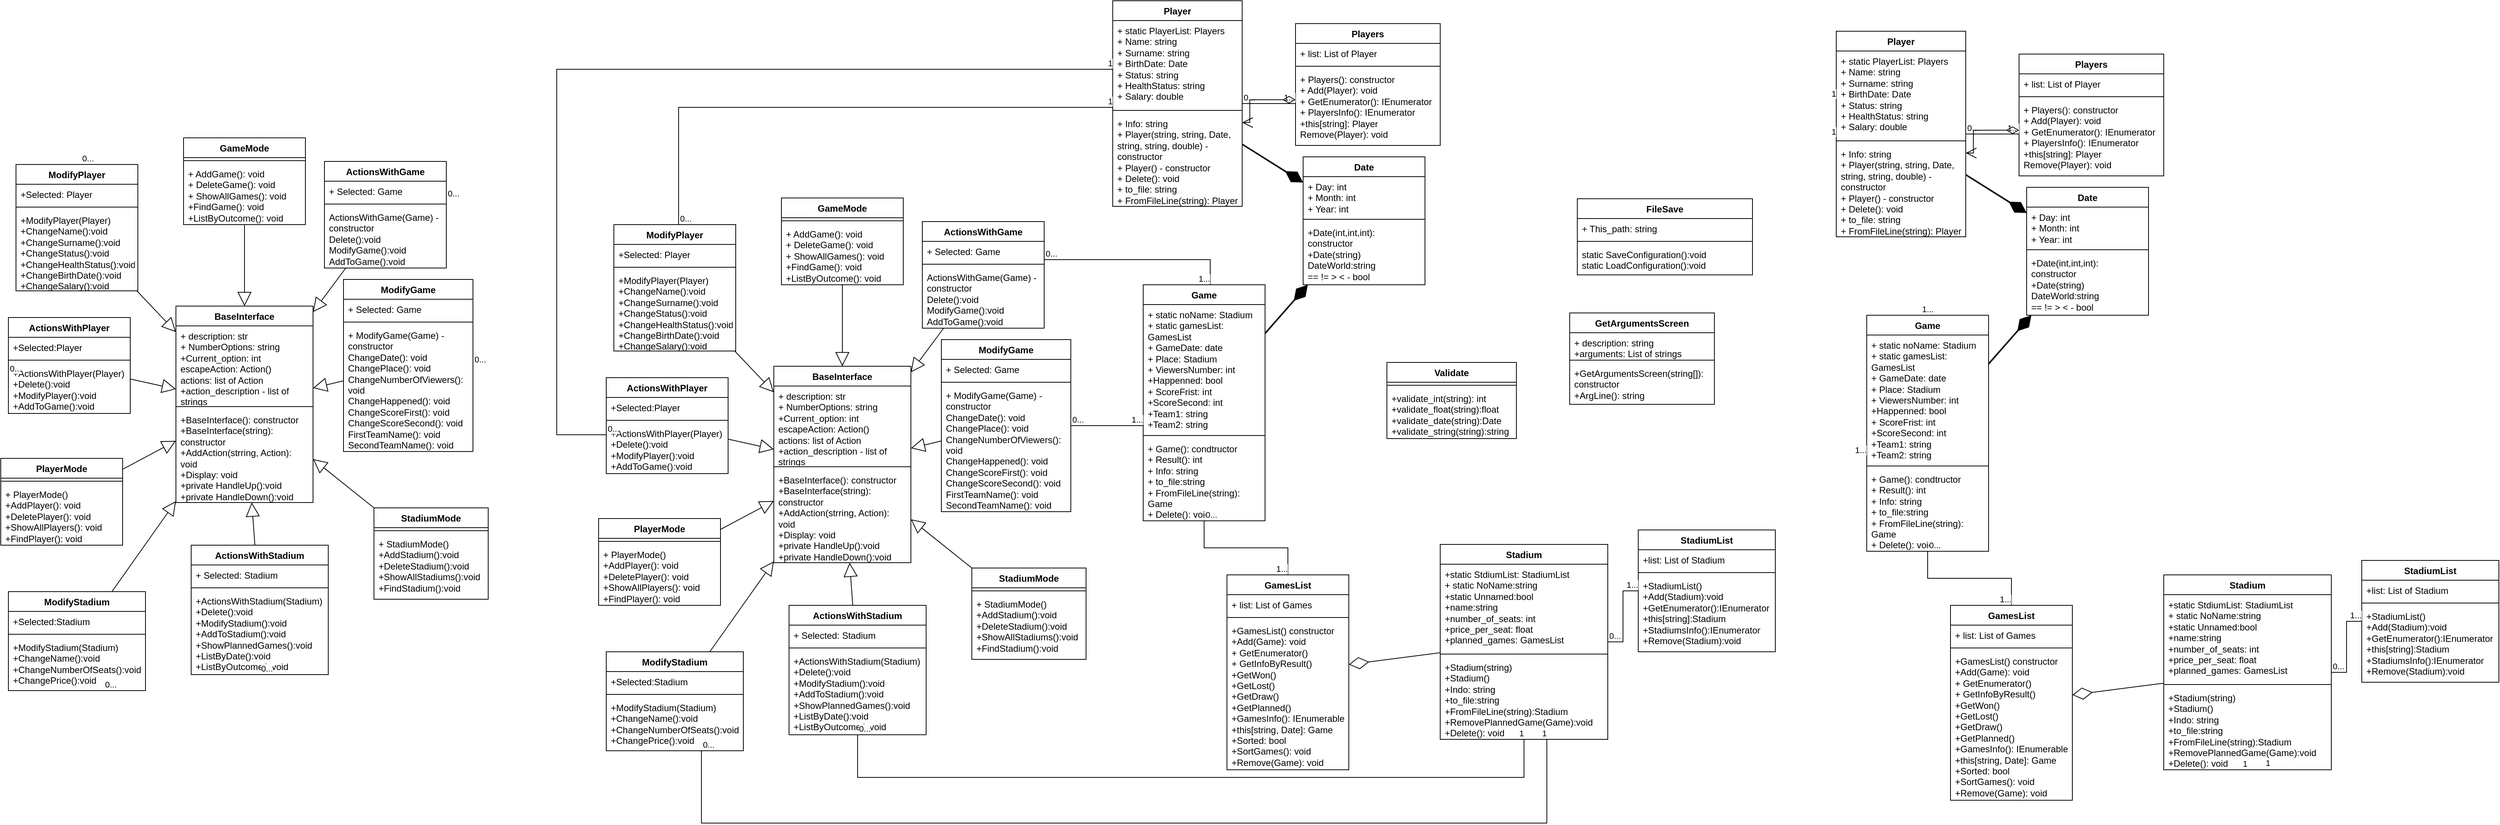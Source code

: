 <mxfile version="24.4.4" type="github">
  <diagram name="Сторінка-1" id="ffoTG8Y5gUArFuWIGi5W">
    <mxGraphModel dx="1740" dy="461" grid="1" gridSize="10" guides="1" tooltips="1" connect="1" arrows="1" fold="1" page="1" pageScale="1" pageWidth="827" pageHeight="1169" math="0" shadow="0">
      <root>
        <mxCell id="0" />
        <mxCell id="1" parent="0" />
        <mxCell id="AJZXfLpTL_0F0TIFlAnt-1" value="BaseInterface" style="swimlane;fontStyle=1;align=center;verticalAlign=top;childLayout=stackLayout;horizontal=1;startSize=26;horizontalStack=0;resizeParent=1;resizeParentMax=0;resizeLast=0;collapsible=1;marginBottom=0;whiteSpace=wrap;html=1;" vertex="1" parent="1">
          <mxGeometry x="325" y="480" width="180" height="258" as="geometry" />
        </mxCell>
        <mxCell id="AJZXfLpTL_0F0TIFlAnt-2" value="+ description: str&lt;div&gt;+ NumberOptions: string&lt;/div&gt;&lt;div&gt;+Current_option: int&lt;/div&gt;&lt;div&gt;escapeAction: Action()&lt;/div&gt;&lt;div&gt;actions: list of Action&lt;/div&gt;&lt;div&gt;+action_description - list of strings&lt;/div&gt;" style="text;strokeColor=none;fillColor=none;align=left;verticalAlign=top;spacingLeft=4;spacingRight=4;overflow=hidden;rotatable=0;points=[[0,0.5],[1,0.5]];portConstraint=eastwest;whiteSpace=wrap;html=1;" vertex="1" parent="AJZXfLpTL_0F0TIFlAnt-1">
          <mxGeometry y="26" width="180" height="102" as="geometry" />
        </mxCell>
        <mxCell id="AJZXfLpTL_0F0TIFlAnt-3" value="" style="line;strokeWidth=1;fillColor=none;align=left;verticalAlign=middle;spacingTop=-1;spacingLeft=3;spacingRight=3;rotatable=0;labelPosition=right;points=[];portConstraint=eastwest;strokeColor=inherit;" vertex="1" parent="AJZXfLpTL_0F0TIFlAnt-1">
          <mxGeometry y="128" width="180" height="8" as="geometry" />
        </mxCell>
        <mxCell id="AJZXfLpTL_0F0TIFlAnt-4" value="+BaseInterface(): constructor&lt;div&gt;+BaseInterface(string): constructor&lt;/div&gt;&lt;div&gt;+AddAction(strring, Action): void&lt;/div&gt;&lt;div&gt;+Display: void&lt;/div&gt;&lt;div&gt;+private HandleUp():void&lt;/div&gt;&lt;div&gt;+private HandleDown():void&lt;/div&gt;" style="text;strokeColor=none;fillColor=none;align=left;verticalAlign=top;spacingLeft=4;spacingRight=4;overflow=hidden;rotatable=0;points=[[0,0.5],[1,0.5]];portConstraint=eastwest;whiteSpace=wrap;html=1;" vertex="1" parent="AJZXfLpTL_0F0TIFlAnt-1">
          <mxGeometry y="136" width="180" height="122" as="geometry" />
        </mxCell>
        <mxCell id="AJZXfLpTL_0F0TIFlAnt-5" value="Date" style="swimlane;fontStyle=1;align=center;verticalAlign=top;childLayout=stackLayout;horizontal=1;startSize=26;horizontalStack=0;resizeParent=1;resizeParentMax=0;resizeLast=0;collapsible=1;marginBottom=0;whiteSpace=wrap;html=1;" vertex="1" parent="1">
          <mxGeometry x="1020" y="205" width="160" height="168" as="geometry" />
        </mxCell>
        <mxCell id="AJZXfLpTL_0F0TIFlAnt-6" value="+ Day: int&lt;div&gt;+ Month: int&lt;/div&gt;&lt;div&gt;+ Year: int&lt;/div&gt;" style="text;strokeColor=none;fillColor=none;align=left;verticalAlign=top;spacingLeft=4;spacingRight=4;overflow=hidden;rotatable=0;points=[[0,0.5],[1,0.5]];portConstraint=eastwest;whiteSpace=wrap;html=1;" vertex="1" parent="AJZXfLpTL_0F0TIFlAnt-5">
          <mxGeometry y="26" width="160" height="52" as="geometry" />
        </mxCell>
        <mxCell id="AJZXfLpTL_0F0TIFlAnt-7" value="" style="line;strokeWidth=1;fillColor=none;align=left;verticalAlign=middle;spacingTop=-1;spacingLeft=3;spacingRight=3;rotatable=0;labelPosition=right;points=[];portConstraint=eastwest;strokeColor=inherit;" vertex="1" parent="AJZXfLpTL_0F0TIFlAnt-5">
          <mxGeometry y="78" width="160" height="8" as="geometry" />
        </mxCell>
        <mxCell id="AJZXfLpTL_0F0TIFlAnt-8" value="+Date(int,int,int): constructor&lt;div&gt;+Date(string)&lt;/div&gt;&lt;div&gt;DateWorld:string&lt;/div&gt;&lt;div&gt;== != &amp;gt; &amp;lt; - bool&lt;/div&gt;" style="text;strokeColor=none;fillColor=none;align=left;verticalAlign=top;spacingLeft=4;spacingRight=4;overflow=hidden;rotatable=0;points=[[0,0.5],[1,0.5]];portConstraint=eastwest;whiteSpace=wrap;html=1;" vertex="1" parent="AJZXfLpTL_0F0TIFlAnt-5">
          <mxGeometry y="86" width="160" height="82" as="geometry" />
        </mxCell>
        <mxCell id="AJZXfLpTL_0F0TIFlAnt-9" value="FileSave" style="swimlane;fontStyle=1;align=center;verticalAlign=top;childLayout=stackLayout;horizontal=1;startSize=26;horizontalStack=0;resizeParent=1;resizeParentMax=0;resizeLast=0;collapsible=1;marginBottom=0;whiteSpace=wrap;html=1;" vertex="1" parent="1">
          <mxGeometry x="1380" y="260" width="230" height="100" as="geometry" />
        </mxCell>
        <mxCell id="AJZXfLpTL_0F0TIFlAnt-10" value="+ This_path: string" style="text;strokeColor=none;fillColor=none;align=left;verticalAlign=top;spacingLeft=4;spacingRight=4;overflow=hidden;rotatable=0;points=[[0,0.5],[1,0.5]];portConstraint=eastwest;whiteSpace=wrap;html=1;" vertex="1" parent="AJZXfLpTL_0F0TIFlAnt-9">
          <mxGeometry y="26" width="230" height="26" as="geometry" />
        </mxCell>
        <mxCell id="AJZXfLpTL_0F0TIFlAnt-11" value="" style="line;strokeWidth=1;fillColor=none;align=left;verticalAlign=middle;spacingTop=-1;spacingLeft=3;spacingRight=3;rotatable=0;labelPosition=right;points=[];portConstraint=eastwest;strokeColor=inherit;" vertex="1" parent="AJZXfLpTL_0F0TIFlAnt-9">
          <mxGeometry y="52" width="230" height="8" as="geometry" />
        </mxCell>
        <mxCell id="AJZXfLpTL_0F0TIFlAnt-12" value="static SaveConfiguration():void&lt;div&gt;static LoadConfiguration():void&lt;/div&gt;" style="text;strokeColor=none;fillColor=none;align=left;verticalAlign=top;spacingLeft=4;spacingRight=4;overflow=hidden;rotatable=0;points=[[0,0.5],[1,0.5]];portConstraint=eastwest;whiteSpace=wrap;html=1;" vertex="1" parent="AJZXfLpTL_0F0TIFlAnt-9">
          <mxGeometry y="60" width="230" height="40" as="geometry" />
        </mxCell>
        <mxCell id="AJZXfLpTL_0F0TIFlAnt-13" value="Game" style="swimlane;fontStyle=1;align=center;verticalAlign=top;childLayout=stackLayout;horizontal=1;startSize=26;horizontalStack=0;resizeParent=1;resizeParentMax=0;resizeLast=0;collapsible=1;marginBottom=0;whiteSpace=wrap;html=1;" vertex="1" parent="1">
          <mxGeometry x="810" y="373" width="160" height="310" as="geometry" />
        </mxCell>
        <mxCell id="AJZXfLpTL_0F0TIFlAnt-14" value="+ static noName: Stadium&lt;div&gt;+ static gamesList: GamesList&lt;/div&gt;&lt;div&gt;+ GameDate: date&lt;/div&gt;&lt;div&gt;+ Place: Stadium&lt;/div&gt;&lt;div&gt;+ ViewersNumber: int&lt;/div&gt;&lt;div&gt;+Happenned: bool&lt;/div&gt;&lt;div&gt;+ ScoreFrist: int&lt;/div&gt;&lt;div&gt;+ScoreSecond: int&lt;/div&gt;&lt;div&gt;+Team1: string&lt;/div&gt;&lt;div&gt;+Team2: string&lt;/div&gt;" style="text;strokeColor=none;fillColor=none;align=left;verticalAlign=top;spacingLeft=4;spacingRight=4;overflow=hidden;rotatable=0;points=[[0,0.5],[1,0.5]];portConstraint=eastwest;whiteSpace=wrap;html=1;" vertex="1" parent="AJZXfLpTL_0F0TIFlAnt-13">
          <mxGeometry y="26" width="160" height="168" as="geometry" />
        </mxCell>
        <mxCell id="AJZXfLpTL_0F0TIFlAnt-15" value="" style="line;strokeWidth=1;fillColor=none;align=left;verticalAlign=middle;spacingTop=-1;spacingLeft=3;spacingRight=3;rotatable=0;labelPosition=right;points=[];portConstraint=eastwest;strokeColor=inherit;" vertex="1" parent="AJZXfLpTL_0F0TIFlAnt-13">
          <mxGeometry y="194" width="160" height="8" as="geometry" />
        </mxCell>
        <mxCell id="AJZXfLpTL_0F0TIFlAnt-16" value="+ Game(): condtructor&lt;div&gt;+ Result(): int&lt;/div&gt;&lt;div&gt;+ Info: string&lt;/div&gt;&lt;div&gt;+ to_file:string&lt;/div&gt;&lt;div&gt;+ FromFileLine(string): Game&lt;/div&gt;&lt;div&gt;+ Delete(): void&lt;/div&gt;" style="text;strokeColor=none;fillColor=none;align=left;verticalAlign=top;spacingLeft=4;spacingRight=4;overflow=hidden;rotatable=0;points=[[0,0.5],[1,0.5]];portConstraint=eastwest;whiteSpace=wrap;html=1;" vertex="1" parent="AJZXfLpTL_0F0TIFlAnt-13">
          <mxGeometry y="202" width="160" height="108" as="geometry" />
        </mxCell>
        <mxCell id="AJZXfLpTL_0F0TIFlAnt-17" value="GameMode" style="swimlane;fontStyle=1;align=center;verticalAlign=top;childLayout=stackLayout;horizontal=1;startSize=26;horizontalStack=0;resizeParent=1;resizeParentMax=0;resizeLast=0;collapsible=1;marginBottom=0;whiteSpace=wrap;html=1;" vertex="1" parent="1">
          <mxGeometry x="335" y="259" width="160" height="114" as="geometry" />
        </mxCell>
        <mxCell id="AJZXfLpTL_0F0TIFlAnt-19" value="" style="line;strokeWidth=1;fillColor=none;align=left;verticalAlign=middle;spacingTop=-1;spacingLeft=3;spacingRight=3;rotatable=0;labelPosition=right;points=[];portConstraint=eastwest;strokeColor=inherit;" vertex="1" parent="AJZXfLpTL_0F0TIFlAnt-17">
          <mxGeometry y="26" width="160" height="8" as="geometry" />
        </mxCell>
        <mxCell id="AJZXfLpTL_0F0TIFlAnt-20" value="+ AddGame(): void&lt;div&gt;+ DeleteGame(): void&lt;/div&gt;&lt;div&gt;+ ShowAllGames(): void&lt;/div&gt;&lt;div&gt;+FindGame(): void&lt;/div&gt;&lt;div&gt;+ListByOutcome(): void&lt;/div&gt;" style="text;strokeColor=none;fillColor=none;align=left;verticalAlign=top;spacingLeft=4;spacingRight=4;overflow=hidden;rotatable=0;points=[[0,0.5],[1,0.5]];portConstraint=eastwest;whiteSpace=wrap;html=1;" vertex="1" parent="AJZXfLpTL_0F0TIFlAnt-17">
          <mxGeometry y="34" width="160" height="80" as="geometry" />
        </mxCell>
        <mxCell id="AJZXfLpTL_0F0TIFlAnt-21" value="ActionsWithGame" style="swimlane;fontStyle=1;align=center;verticalAlign=top;childLayout=stackLayout;horizontal=1;startSize=26;horizontalStack=0;resizeParent=1;resizeParentMax=0;resizeLast=0;collapsible=1;marginBottom=0;whiteSpace=wrap;html=1;" vertex="1" parent="1">
          <mxGeometry x="520" y="290" width="160" height="140" as="geometry" />
        </mxCell>
        <mxCell id="AJZXfLpTL_0F0TIFlAnt-22" value="+ Selected: Game" style="text;strokeColor=none;fillColor=none;align=left;verticalAlign=top;spacingLeft=4;spacingRight=4;overflow=hidden;rotatable=0;points=[[0,0.5],[1,0.5]];portConstraint=eastwest;whiteSpace=wrap;html=1;" vertex="1" parent="AJZXfLpTL_0F0TIFlAnt-21">
          <mxGeometry y="26" width="160" height="26" as="geometry" />
        </mxCell>
        <mxCell id="AJZXfLpTL_0F0TIFlAnt-23" value="" style="line;strokeWidth=1;fillColor=none;align=left;verticalAlign=middle;spacingTop=-1;spacingLeft=3;spacingRight=3;rotatable=0;labelPosition=right;points=[];portConstraint=eastwest;strokeColor=inherit;" vertex="1" parent="AJZXfLpTL_0F0TIFlAnt-21">
          <mxGeometry y="52" width="160" height="8" as="geometry" />
        </mxCell>
        <mxCell id="AJZXfLpTL_0F0TIFlAnt-24" value="ActionsWithGame(Game) - constructor&lt;div&gt;Delete():void&lt;/div&gt;&lt;div&gt;ModifyGame():void&lt;/div&gt;&lt;div&gt;AddToGame():void&lt;/div&gt;" style="text;strokeColor=none;fillColor=none;align=left;verticalAlign=top;spacingLeft=4;spacingRight=4;overflow=hidden;rotatable=0;points=[[0,0.5],[1,0.5]];portConstraint=eastwest;whiteSpace=wrap;html=1;" vertex="1" parent="AJZXfLpTL_0F0TIFlAnt-21">
          <mxGeometry y="60" width="160" height="80" as="geometry" />
        </mxCell>
        <mxCell id="AJZXfLpTL_0F0TIFlAnt-25" value="ModifyGame" style="swimlane;fontStyle=1;align=center;verticalAlign=top;childLayout=stackLayout;horizontal=1;startSize=26;horizontalStack=0;resizeParent=1;resizeParentMax=0;resizeLast=0;collapsible=1;marginBottom=0;whiteSpace=wrap;html=1;" vertex="1" parent="1">
          <mxGeometry x="545" y="445" width="170" height="226" as="geometry" />
        </mxCell>
        <mxCell id="AJZXfLpTL_0F0TIFlAnt-26" value="+ Selected: Game" style="text;strokeColor=none;fillColor=none;align=left;verticalAlign=top;spacingLeft=4;spacingRight=4;overflow=hidden;rotatable=0;points=[[0,0.5],[1,0.5]];portConstraint=eastwest;whiteSpace=wrap;html=1;" vertex="1" parent="AJZXfLpTL_0F0TIFlAnt-25">
          <mxGeometry y="26" width="170" height="26" as="geometry" />
        </mxCell>
        <mxCell id="AJZXfLpTL_0F0TIFlAnt-27" value="" style="line;strokeWidth=1;fillColor=none;align=left;verticalAlign=middle;spacingTop=-1;spacingLeft=3;spacingRight=3;rotatable=0;labelPosition=right;points=[];portConstraint=eastwest;strokeColor=inherit;" vertex="1" parent="AJZXfLpTL_0F0TIFlAnt-25">
          <mxGeometry y="52" width="170" height="8" as="geometry" />
        </mxCell>
        <mxCell id="AJZXfLpTL_0F0TIFlAnt-28" value="+ ModifyGame(Game) - constructor&lt;div&gt;ChangeDate(): void&lt;/div&gt;&lt;div&gt;ChangePlace(): void&lt;/div&gt;&lt;div&gt;ChangeNumberOfViewers(): void&lt;/div&gt;&lt;div&gt;ChangeHappened(): void&lt;/div&gt;&lt;div&gt;ChangeScoreFirst(): void&lt;/div&gt;&lt;div&gt;ChangeScoreSecond(): void&lt;/div&gt;&lt;div&gt;FirstTeamName(): void&lt;/div&gt;&lt;div&gt;SecondTeamName(): void&lt;/div&gt;" style="text;strokeColor=none;fillColor=none;align=left;verticalAlign=top;spacingLeft=4;spacingRight=4;overflow=hidden;rotatable=0;points=[[0,0.5],[1,0.5]];portConstraint=eastwest;whiteSpace=wrap;html=1;" vertex="1" parent="AJZXfLpTL_0F0TIFlAnt-25">
          <mxGeometry y="60" width="170" height="166" as="geometry" />
        </mxCell>
        <mxCell id="AJZXfLpTL_0F0TIFlAnt-29" value="GamesList" style="swimlane;fontStyle=1;align=center;verticalAlign=top;childLayout=stackLayout;horizontal=1;startSize=26;horizontalStack=0;resizeParent=1;resizeParentMax=0;resizeLast=0;collapsible=1;marginBottom=0;whiteSpace=wrap;html=1;" vertex="1" parent="1">
          <mxGeometry x="920" y="754" width="160" height="256" as="geometry" />
        </mxCell>
        <mxCell id="AJZXfLpTL_0F0TIFlAnt-30" value="+ list: List of Games" style="text;strokeColor=none;fillColor=none;align=left;verticalAlign=top;spacingLeft=4;spacingRight=4;overflow=hidden;rotatable=0;points=[[0,0.5],[1,0.5]];portConstraint=eastwest;whiteSpace=wrap;html=1;" vertex="1" parent="AJZXfLpTL_0F0TIFlAnt-29">
          <mxGeometry y="26" width="160" height="26" as="geometry" />
        </mxCell>
        <mxCell id="AJZXfLpTL_0F0TIFlAnt-31" value="" style="line;strokeWidth=1;fillColor=none;align=left;verticalAlign=middle;spacingTop=-1;spacingLeft=3;spacingRight=3;rotatable=0;labelPosition=right;points=[];portConstraint=eastwest;strokeColor=inherit;" vertex="1" parent="AJZXfLpTL_0F0TIFlAnt-29">
          <mxGeometry y="52" width="160" height="8" as="geometry" />
        </mxCell>
        <mxCell id="AJZXfLpTL_0F0TIFlAnt-32" value="+GamesList() constructor&lt;div&gt;+Add(Game): void&lt;/div&gt;&lt;div&gt;+ GetEnumerator()&lt;/div&gt;&lt;div&gt;+ GetInfoByResult()&lt;/div&gt;&lt;div&gt;+GetWon()&lt;/div&gt;&lt;div&gt;+GetLost()&lt;/div&gt;&lt;div&gt;+GetDraw()&lt;/div&gt;&lt;div&gt;+GetPlanned()&lt;/div&gt;&lt;div&gt;+GamesInfo(): IEnumerable&lt;/div&gt;&lt;div&gt;+this[string, Date]: Game&lt;/div&gt;&lt;div&gt;+Sorted: bool&lt;/div&gt;&lt;div&gt;+SortGames(): void&lt;/div&gt;&lt;div&gt;+Remove(Game): void&lt;/div&gt;" style="text;strokeColor=none;fillColor=none;align=left;verticalAlign=top;spacingLeft=4;spacingRight=4;overflow=hidden;rotatable=0;points=[[0,0.5],[1,0.5]];portConstraint=eastwest;whiteSpace=wrap;html=1;" vertex="1" parent="AJZXfLpTL_0F0TIFlAnt-29">
          <mxGeometry y="60" width="160" height="196" as="geometry" />
        </mxCell>
        <mxCell id="AJZXfLpTL_0F0TIFlAnt-33" value="GetArgumentsScreen" style="swimlane;fontStyle=1;align=center;verticalAlign=top;childLayout=stackLayout;horizontal=1;startSize=26;horizontalStack=0;resizeParent=1;resizeParentMax=0;resizeLast=0;collapsible=1;marginBottom=0;whiteSpace=wrap;html=1;" vertex="1" parent="1">
          <mxGeometry x="1370" y="410" width="190" height="120" as="geometry" />
        </mxCell>
        <mxCell id="AJZXfLpTL_0F0TIFlAnt-34" value="+ description: string&lt;div&gt;+arguments: List of strings&lt;/div&gt;" style="text;strokeColor=none;fillColor=none;align=left;verticalAlign=top;spacingLeft=4;spacingRight=4;overflow=hidden;rotatable=0;points=[[0,0.5],[1,0.5]];portConstraint=eastwest;whiteSpace=wrap;html=1;" vertex="1" parent="AJZXfLpTL_0F0TIFlAnt-33">
          <mxGeometry y="26" width="190" height="32" as="geometry" />
        </mxCell>
        <mxCell id="AJZXfLpTL_0F0TIFlAnt-35" value="" style="line;strokeWidth=1;fillColor=none;align=left;verticalAlign=middle;spacingTop=-1;spacingLeft=3;spacingRight=3;rotatable=0;labelPosition=right;points=[];portConstraint=eastwest;strokeColor=inherit;" vertex="1" parent="AJZXfLpTL_0F0TIFlAnt-33">
          <mxGeometry y="58" width="190" height="8" as="geometry" />
        </mxCell>
        <mxCell id="AJZXfLpTL_0F0TIFlAnt-36" value="+GetArgumentsScreen(string[]): constructor&lt;div&gt;+ArgLine(): string&lt;/div&gt;" style="text;strokeColor=none;fillColor=none;align=left;verticalAlign=top;spacingLeft=4;spacingRight=4;overflow=hidden;rotatable=0;points=[[0,0.5],[1,0.5]];portConstraint=eastwest;whiteSpace=wrap;html=1;" vertex="1" parent="AJZXfLpTL_0F0TIFlAnt-33">
          <mxGeometry y="66" width="190" height="54" as="geometry" />
        </mxCell>
        <mxCell id="AJZXfLpTL_0F0TIFlAnt-37" value="Player" style="swimlane;fontStyle=1;align=center;verticalAlign=top;childLayout=stackLayout;horizontal=1;startSize=26;horizontalStack=0;resizeParent=1;resizeParentMax=0;resizeLast=0;collapsible=1;marginBottom=0;whiteSpace=wrap;html=1;" vertex="1" parent="1">
          <mxGeometry x="770" width="170" height="270" as="geometry" />
        </mxCell>
        <mxCell id="AJZXfLpTL_0F0TIFlAnt-38" value="+ static PlayerList: Players&lt;div&gt;+ Name: string&lt;/div&gt;&lt;div&gt;+ Surname: string&lt;/div&gt;&lt;div&gt;+ BirthDate: Date&lt;/div&gt;&lt;div&gt;+ Status: string&lt;/div&gt;&lt;div&gt;+ HealthStatus: string&lt;/div&gt;&lt;div&gt;+ Salary: double&lt;/div&gt;" style="text;strokeColor=none;fillColor=none;align=left;verticalAlign=top;spacingLeft=4;spacingRight=4;overflow=hidden;rotatable=0;points=[[0,0.5],[1,0.5]];portConstraint=eastwest;whiteSpace=wrap;html=1;" vertex="1" parent="AJZXfLpTL_0F0TIFlAnt-37">
          <mxGeometry y="26" width="170" height="114" as="geometry" />
        </mxCell>
        <mxCell id="AJZXfLpTL_0F0TIFlAnt-39" value="" style="line;strokeWidth=1;fillColor=none;align=left;verticalAlign=middle;spacingTop=-1;spacingLeft=3;spacingRight=3;rotatable=0;labelPosition=right;points=[];portConstraint=eastwest;strokeColor=inherit;" vertex="1" parent="AJZXfLpTL_0F0TIFlAnt-37">
          <mxGeometry y="140" width="170" height="8" as="geometry" />
        </mxCell>
        <mxCell id="AJZXfLpTL_0F0TIFlAnt-40" value="+ Info: string&lt;div&gt;+ Player(string, string, Date, string, string, double) - constructor&lt;/div&gt;&lt;div&gt;+ Player() - constructor&lt;/div&gt;&lt;div&gt;+ Delete(): void&lt;/div&gt;&lt;div&gt;+ to_file: string&lt;/div&gt;&lt;div&gt;+ FromFileLine(string): Player&lt;/div&gt;" style="text;strokeColor=none;fillColor=none;align=left;verticalAlign=top;spacingLeft=4;spacingRight=4;overflow=hidden;rotatable=0;points=[[0,0.5],[1,0.5]];portConstraint=eastwest;whiteSpace=wrap;html=1;" vertex="1" parent="AJZXfLpTL_0F0TIFlAnt-37">
          <mxGeometry y="148" width="170" height="122" as="geometry" />
        </mxCell>
        <mxCell id="AJZXfLpTL_0F0TIFlAnt-41" value="Players" style="swimlane;fontStyle=1;align=center;verticalAlign=top;childLayout=stackLayout;horizontal=1;startSize=26;horizontalStack=0;resizeParent=1;resizeParentMax=0;resizeLast=0;collapsible=1;marginBottom=0;whiteSpace=wrap;html=1;" vertex="1" parent="1">
          <mxGeometry x="1010" y="30" width="190" height="160" as="geometry" />
        </mxCell>
        <mxCell id="AJZXfLpTL_0F0TIFlAnt-42" value="+ list: List of Player" style="text;strokeColor=none;fillColor=none;align=left;verticalAlign=top;spacingLeft=4;spacingRight=4;overflow=hidden;rotatable=0;points=[[0,0.5],[1,0.5]];portConstraint=eastwest;whiteSpace=wrap;html=1;" vertex="1" parent="AJZXfLpTL_0F0TIFlAnt-41">
          <mxGeometry y="26" width="190" height="26" as="geometry" />
        </mxCell>
        <mxCell id="AJZXfLpTL_0F0TIFlAnt-43" value="" style="line;strokeWidth=1;fillColor=none;align=left;verticalAlign=middle;spacingTop=-1;spacingLeft=3;spacingRight=3;rotatable=0;labelPosition=right;points=[];portConstraint=eastwest;strokeColor=inherit;" vertex="1" parent="AJZXfLpTL_0F0TIFlAnt-41">
          <mxGeometry y="52" width="190" height="8" as="geometry" />
        </mxCell>
        <mxCell id="AJZXfLpTL_0F0TIFlAnt-44" value="+ Players(): constructor&lt;div&gt;+ Add(Player): void&lt;/div&gt;&lt;div&gt;+ GetEnumerator(): IEnumerator&lt;/div&gt;&lt;div&gt;+ PlayersInfo(): IEnumerator&lt;/div&gt;&lt;div&gt;+this[string]: Player&lt;/div&gt;&lt;div&gt;Remove(Player): void&lt;/div&gt;" style="text;strokeColor=none;fillColor=none;align=left;verticalAlign=top;spacingLeft=4;spacingRight=4;overflow=hidden;rotatable=0;points=[[0,0.5],[1,0.5]];portConstraint=eastwest;whiteSpace=wrap;html=1;" vertex="1" parent="AJZXfLpTL_0F0TIFlAnt-41">
          <mxGeometry y="60" width="190" height="100" as="geometry" />
        </mxCell>
        <mxCell id="AJZXfLpTL_0F0TIFlAnt-45" value="PlayerMode" style="swimlane;fontStyle=1;align=center;verticalAlign=top;childLayout=stackLayout;horizontal=1;startSize=26;horizontalStack=0;resizeParent=1;resizeParentMax=0;resizeLast=0;collapsible=1;marginBottom=0;whiteSpace=wrap;html=1;" vertex="1" parent="1">
          <mxGeometry x="95" y="680" width="160" height="114" as="geometry" />
        </mxCell>
        <mxCell id="AJZXfLpTL_0F0TIFlAnt-47" value="" style="line;strokeWidth=1;fillColor=none;align=left;verticalAlign=middle;spacingTop=-1;spacingLeft=3;spacingRight=3;rotatable=0;labelPosition=right;points=[];portConstraint=eastwest;strokeColor=inherit;" vertex="1" parent="AJZXfLpTL_0F0TIFlAnt-45">
          <mxGeometry y="26" width="160" height="8" as="geometry" />
        </mxCell>
        <mxCell id="AJZXfLpTL_0F0TIFlAnt-48" value="+ PlayerMode()&lt;div&gt;+AddPlayer(): void&lt;/div&gt;&lt;div&gt;+DeletePlayer(): void&lt;/div&gt;&lt;div&gt;+ShowAllPlayers(): void&lt;/div&gt;&lt;div&gt;+FindPlayer(): void&lt;/div&gt;" style="text;strokeColor=none;fillColor=none;align=left;verticalAlign=top;spacingLeft=4;spacingRight=4;overflow=hidden;rotatable=0;points=[[0,0.5],[1,0.5]];portConstraint=eastwest;whiteSpace=wrap;html=1;" vertex="1" parent="AJZXfLpTL_0F0TIFlAnt-45">
          <mxGeometry y="34" width="160" height="80" as="geometry" />
        </mxCell>
        <mxCell id="AJZXfLpTL_0F0TIFlAnt-49" value="ActionsWithPlayer" style="swimlane;fontStyle=1;align=center;verticalAlign=top;childLayout=stackLayout;horizontal=1;startSize=26;horizontalStack=0;resizeParent=1;resizeParentMax=0;resizeLast=0;collapsible=1;marginBottom=0;whiteSpace=wrap;html=1;" vertex="1" parent="1">
          <mxGeometry x="105" y="495" width="160" height="126" as="geometry" />
        </mxCell>
        <mxCell id="AJZXfLpTL_0F0TIFlAnt-50" value="+Selected:Player" style="text;strokeColor=none;fillColor=none;align=left;verticalAlign=top;spacingLeft=4;spacingRight=4;overflow=hidden;rotatable=0;points=[[0,0.5],[1,0.5]];portConstraint=eastwest;whiteSpace=wrap;html=1;" vertex="1" parent="AJZXfLpTL_0F0TIFlAnt-49">
          <mxGeometry y="26" width="160" height="26" as="geometry" />
        </mxCell>
        <mxCell id="AJZXfLpTL_0F0TIFlAnt-51" value="" style="line;strokeWidth=1;fillColor=none;align=left;verticalAlign=middle;spacingTop=-1;spacingLeft=3;spacingRight=3;rotatable=0;labelPosition=right;points=[];portConstraint=eastwest;strokeColor=inherit;" vertex="1" parent="AJZXfLpTL_0F0TIFlAnt-49">
          <mxGeometry y="52" width="160" height="8" as="geometry" />
        </mxCell>
        <mxCell id="AJZXfLpTL_0F0TIFlAnt-52" value="+ActionsWithPlayer(Player)&lt;div&gt;+Delete():void&lt;/div&gt;&lt;div&gt;+ModifyPlayer():void&lt;/div&gt;&lt;div&gt;+AddToGame():void&lt;/div&gt;" style="text;strokeColor=none;fillColor=none;align=left;verticalAlign=top;spacingLeft=4;spacingRight=4;overflow=hidden;rotatable=0;points=[[0,0.5],[1,0.5]];portConstraint=eastwest;whiteSpace=wrap;html=1;" vertex="1" parent="AJZXfLpTL_0F0TIFlAnt-49">
          <mxGeometry y="60" width="160" height="66" as="geometry" />
        </mxCell>
        <mxCell id="AJZXfLpTL_0F0TIFlAnt-53" value="ModifyPlayer" style="swimlane;fontStyle=1;align=center;verticalAlign=top;childLayout=stackLayout;horizontal=1;startSize=26;horizontalStack=0;resizeParent=1;resizeParentMax=0;resizeLast=0;collapsible=1;marginBottom=0;whiteSpace=wrap;html=1;" vertex="1" parent="1">
          <mxGeometry x="115" y="294" width="160" height="166" as="geometry" />
        </mxCell>
        <mxCell id="AJZXfLpTL_0F0TIFlAnt-54" value="+Selected: Player" style="text;strokeColor=none;fillColor=none;align=left;verticalAlign=top;spacingLeft=4;spacingRight=4;overflow=hidden;rotatable=0;points=[[0,0.5],[1,0.5]];portConstraint=eastwest;whiteSpace=wrap;html=1;" vertex="1" parent="AJZXfLpTL_0F0TIFlAnt-53">
          <mxGeometry y="26" width="160" height="26" as="geometry" />
        </mxCell>
        <mxCell id="AJZXfLpTL_0F0TIFlAnt-55" value="" style="line;strokeWidth=1;fillColor=none;align=left;verticalAlign=middle;spacingTop=-1;spacingLeft=3;spacingRight=3;rotatable=0;labelPosition=right;points=[];portConstraint=eastwest;strokeColor=inherit;" vertex="1" parent="AJZXfLpTL_0F0TIFlAnt-53">
          <mxGeometry y="52" width="160" height="8" as="geometry" />
        </mxCell>
        <mxCell id="AJZXfLpTL_0F0TIFlAnt-56" value="+ModifyPlayer(Player)&lt;div&gt;+ChangeName():void&lt;/div&gt;&lt;div&gt;+ChangeSurname():void&lt;/div&gt;&lt;div&gt;+ChangeStatus():void&lt;/div&gt;&lt;div&gt;+ChangeHealthStatus():void&lt;/div&gt;&lt;div&gt;+ChangeBirthDate():void&lt;/div&gt;&lt;div&gt;+ChangeSalary():void&lt;/div&gt;" style="text;strokeColor=none;fillColor=none;align=left;verticalAlign=top;spacingLeft=4;spacingRight=4;overflow=hidden;rotatable=0;points=[[0,0.5],[1,0.5]];portConstraint=eastwest;whiteSpace=wrap;html=1;" vertex="1" parent="AJZXfLpTL_0F0TIFlAnt-53">
          <mxGeometry y="60" width="160" height="106" as="geometry" />
        </mxCell>
        <mxCell id="AJZXfLpTL_0F0TIFlAnt-57" value="Stadium" style="swimlane;fontStyle=1;align=center;verticalAlign=top;childLayout=stackLayout;horizontal=1;startSize=26;horizontalStack=0;resizeParent=1;resizeParentMax=0;resizeLast=0;collapsible=1;marginBottom=0;whiteSpace=wrap;html=1;" vertex="1" parent="1">
          <mxGeometry x="1200" y="714" width="220" height="256" as="geometry" />
        </mxCell>
        <mxCell id="AJZXfLpTL_0F0TIFlAnt-58" value="+static StdiumList: StadiumList&lt;div&gt;+ static NoName:string&lt;/div&gt;&lt;div&gt;+static Unnamed:bool&lt;/div&gt;&lt;div&gt;+name:string&lt;/div&gt;&lt;div&gt;+number_of_seats: int&lt;/div&gt;&lt;div&gt;+price_per_seat: float&lt;/div&gt;&lt;div&gt;+planned_games: GamesList&lt;/div&gt;" style="text;strokeColor=none;fillColor=none;align=left;verticalAlign=top;spacingLeft=4;spacingRight=4;overflow=hidden;rotatable=0;points=[[0,0.5],[1,0.5]];portConstraint=eastwest;whiteSpace=wrap;html=1;" vertex="1" parent="AJZXfLpTL_0F0TIFlAnt-57">
          <mxGeometry y="26" width="220" height="114" as="geometry" />
        </mxCell>
        <mxCell id="AJZXfLpTL_0F0TIFlAnt-59" value="" style="line;strokeWidth=1;fillColor=none;align=left;verticalAlign=middle;spacingTop=-1;spacingLeft=3;spacingRight=3;rotatable=0;labelPosition=right;points=[];portConstraint=eastwest;strokeColor=inherit;" vertex="1" parent="AJZXfLpTL_0F0TIFlAnt-57">
          <mxGeometry y="140" width="220" height="8" as="geometry" />
        </mxCell>
        <mxCell id="AJZXfLpTL_0F0TIFlAnt-60" value="+Stadium(string)&lt;div&gt;+Stadium()&lt;/div&gt;&lt;div&gt;+Indo: string&lt;/div&gt;&lt;div&gt;+to_file:string&lt;/div&gt;&lt;div&gt;+FromFileLine(string):Stadium&lt;/div&gt;&lt;div&gt;+RemovePlannedGame(Game):void&lt;/div&gt;&lt;div&gt;+Delete(): void&lt;/div&gt;" style="text;strokeColor=none;fillColor=none;align=left;verticalAlign=top;spacingLeft=4;spacingRight=4;overflow=hidden;rotatable=0;points=[[0,0.5],[1,0.5]];portConstraint=eastwest;whiteSpace=wrap;html=1;" vertex="1" parent="AJZXfLpTL_0F0TIFlAnt-57">
          <mxGeometry y="148" width="220" height="108" as="geometry" />
        </mxCell>
        <mxCell id="AJZXfLpTL_0F0TIFlAnt-61" value="StadiumList" style="swimlane;fontStyle=1;align=center;verticalAlign=top;childLayout=stackLayout;horizontal=1;startSize=26;horizontalStack=0;resizeParent=1;resizeParentMax=0;resizeLast=0;collapsible=1;marginBottom=0;whiteSpace=wrap;html=1;" vertex="1" parent="1">
          <mxGeometry x="1460" y="695" width="180" height="160" as="geometry" />
        </mxCell>
        <mxCell id="AJZXfLpTL_0F0TIFlAnt-62" value="+list: List of Stadium" style="text;strokeColor=none;fillColor=none;align=left;verticalAlign=top;spacingLeft=4;spacingRight=4;overflow=hidden;rotatable=0;points=[[0,0.5],[1,0.5]];portConstraint=eastwest;whiteSpace=wrap;html=1;" vertex="1" parent="AJZXfLpTL_0F0TIFlAnt-61">
          <mxGeometry y="26" width="180" height="26" as="geometry" />
        </mxCell>
        <mxCell id="AJZXfLpTL_0F0TIFlAnt-63" value="" style="line;strokeWidth=1;fillColor=none;align=left;verticalAlign=middle;spacingTop=-1;spacingLeft=3;spacingRight=3;rotatable=0;labelPosition=right;points=[];portConstraint=eastwest;strokeColor=inherit;" vertex="1" parent="AJZXfLpTL_0F0TIFlAnt-61">
          <mxGeometry y="52" width="180" height="8" as="geometry" />
        </mxCell>
        <mxCell id="AJZXfLpTL_0F0TIFlAnt-64" value="+StadiumList()&lt;div&gt;+Add(Stadium):void&lt;/div&gt;&lt;div&gt;+GetEnumerator():IEnumerator&lt;/div&gt;&lt;div&gt;+this[string]:Stadium&lt;/div&gt;&lt;div&gt;+StadiumsInfo():IEnumerator&lt;/div&gt;&lt;div&gt;+Remove(Stadium):void&lt;/div&gt;" style="text;strokeColor=none;fillColor=none;align=left;verticalAlign=top;spacingLeft=4;spacingRight=4;overflow=hidden;rotatable=0;points=[[0,0.5],[1,0.5]];portConstraint=eastwest;whiteSpace=wrap;html=1;" vertex="1" parent="AJZXfLpTL_0F0TIFlAnt-61">
          <mxGeometry y="60" width="180" height="100" as="geometry" />
        </mxCell>
        <mxCell id="AJZXfLpTL_0F0TIFlAnt-65" value="StadiumMode" style="swimlane;fontStyle=1;align=center;verticalAlign=top;childLayout=stackLayout;horizontal=1;startSize=26;horizontalStack=0;resizeParent=1;resizeParentMax=0;resizeLast=0;collapsible=1;marginBottom=0;whiteSpace=wrap;html=1;" vertex="1" parent="1">
          <mxGeometry x="585" y="745" width="150" height="120" as="geometry" />
        </mxCell>
        <mxCell id="AJZXfLpTL_0F0TIFlAnt-67" value="" style="line;strokeWidth=1;fillColor=none;align=left;verticalAlign=middle;spacingTop=-1;spacingLeft=3;spacingRight=3;rotatable=0;labelPosition=right;points=[];portConstraint=eastwest;strokeColor=inherit;" vertex="1" parent="AJZXfLpTL_0F0TIFlAnt-65">
          <mxGeometry y="26" width="150" height="8" as="geometry" />
        </mxCell>
        <mxCell id="AJZXfLpTL_0F0TIFlAnt-68" value="+ StadiumMode()&lt;div&gt;+AddStadium():void&lt;/div&gt;&lt;div&gt;+DeleteStadium():void&lt;/div&gt;&lt;div&gt;+ShowAllStadiums():void&lt;/div&gt;&lt;div&gt;+FindStadium():void&lt;/div&gt;" style="text;strokeColor=none;fillColor=none;align=left;verticalAlign=top;spacingLeft=4;spacingRight=4;overflow=hidden;rotatable=0;points=[[0,0.5],[1,0.5]];portConstraint=eastwest;whiteSpace=wrap;html=1;" vertex="1" parent="AJZXfLpTL_0F0TIFlAnt-65">
          <mxGeometry y="34" width="150" height="86" as="geometry" />
        </mxCell>
        <mxCell id="AJZXfLpTL_0F0TIFlAnt-69" value="ActionsWithStadium" style="swimlane;fontStyle=1;align=center;verticalAlign=top;childLayout=stackLayout;horizontal=1;startSize=26;horizontalStack=0;resizeParent=1;resizeParentMax=0;resizeLast=0;collapsible=1;marginBottom=0;whiteSpace=wrap;html=1;" vertex="1" parent="1">
          <mxGeometry x="345" y="794" width="180" height="170" as="geometry" />
        </mxCell>
        <mxCell id="AJZXfLpTL_0F0TIFlAnt-70" value="+ Selected: Stadium" style="text;strokeColor=none;fillColor=none;align=left;verticalAlign=top;spacingLeft=4;spacingRight=4;overflow=hidden;rotatable=0;points=[[0,0.5],[1,0.5]];portConstraint=eastwest;whiteSpace=wrap;html=1;" vertex="1" parent="AJZXfLpTL_0F0TIFlAnt-69">
          <mxGeometry y="26" width="180" height="26" as="geometry" />
        </mxCell>
        <mxCell id="AJZXfLpTL_0F0TIFlAnt-71" value="" style="line;strokeWidth=1;fillColor=none;align=left;verticalAlign=middle;spacingTop=-1;spacingLeft=3;spacingRight=3;rotatable=0;labelPosition=right;points=[];portConstraint=eastwest;strokeColor=inherit;" vertex="1" parent="AJZXfLpTL_0F0TIFlAnt-69">
          <mxGeometry y="52" width="180" height="8" as="geometry" />
        </mxCell>
        <mxCell id="AJZXfLpTL_0F0TIFlAnt-72" value="+ActionsWithStadium(Stadium)&lt;div&gt;+Delete():void&lt;/div&gt;&lt;div&gt;+ModifyStadium():void&lt;/div&gt;&lt;div&gt;+AddToStadium():void&lt;/div&gt;&lt;div&gt;+ShowPlannedGames():void&lt;/div&gt;&lt;div&gt;+ListByDate():void&lt;/div&gt;&lt;div&gt;+ListByOutcome():void&lt;/div&gt;" style="text;strokeColor=none;fillColor=none;align=left;verticalAlign=top;spacingLeft=4;spacingRight=4;overflow=hidden;rotatable=0;points=[[0,0.5],[1,0.5]];portConstraint=eastwest;whiteSpace=wrap;html=1;" vertex="1" parent="AJZXfLpTL_0F0TIFlAnt-69">
          <mxGeometry y="60" width="180" height="110" as="geometry" />
        </mxCell>
        <mxCell id="AJZXfLpTL_0F0TIFlAnt-73" value="ModifyStadium" style="swimlane;fontStyle=1;align=center;verticalAlign=top;childLayout=stackLayout;horizontal=1;startSize=26;horizontalStack=0;resizeParent=1;resizeParentMax=0;resizeLast=0;collapsible=1;marginBottom=0;whiteSpace=wrap;html=1;" vertex="1" parent="1">
          <mxGeometry x="105" y="855" width="180" height="130" as="geometry" />
        </mxCell>
        <mxCell id="AJZXfLpTL_0F0TIFlAnt-74" value="+Selected:Stadium" style="text;strokeColor=none;fillColor=none;align=left;verticalAlign=top;spacingLeft=4;spacingRight=4;overflow=hidden;rotatable=0;points=[[0,0.5],[1,0.5]];portConstraint=eastwest;whiteSpace=wrap;html=1;" vertex="1" parent="AJZXfLpTL_0F0TIFlAnt-73">
          <mxGeometry y="26" width="180" height="26" as="geometry" />
        </mxCell>
        <mxCell id="AJZXfLpTL_0F0TIFlAnt-75" value="" style="line;strokeWidth=1;fillColor=none;align=left;verticalAlign=middle;spacingTop=-1;spacingLeft=3;spacingRight=3;rotatable=0;labelPosition=right;points=[];portConstraint=eastwest;strokeColor=inherit;" vertex="1" parent="AJZXfLpTL_0F0TIFlAnt-73">
          <mxGeometry y="52" width="180" height="8" as="geometry" />
        </mxCell>
        <mxCell id="AJZXfLpTL_0F0TIFlAnt-76" value="+ModifyStadium(Stadium)&lt;div&gt;+ChangeName():void&lt;/div&gt;&lt;div&gt;+ChangeNumberOfSeats():void&lt;/div&gt;&lt;div&gt;+ChangePrice():void&lt;/div&gt;" style="text;strokeColor=none;fillColor=none;align=left;verticalAlign=top;spacingLeft=4;spacingRight=4;overflow=hidden;rotatable=0;points=[[0,0.5],[1,0.5]];portConstraint=eastwest;whiteSpace=wrap;html=1;" vertex="1" parent="AJZXfLpTL_0F0TIFlAnt-73">
          <mxGeometry y="60" width="180" height="70" as="geometry" />
        </mxCell>
        <mxCell id="AJZXfLpTL_0F0TIFlAnt-77" value="Validate" style="swimlane;fontStyle=1;align=center;verticalAlign=top;childLayout=stackLayout;horizontal=1;startSize=26;horizontalStack=0;resizeParent=1;resizeParentMax=0;resizeLast=0;collapsible=1;marginBottom=0;whiteSpace=wrap;html=1;" vertex="1" parent="1">
          <mxGeometry x="1130" y="475" width="170" height="100" as="geometry" />
        </mxCell>
        <mxCell id="AJZXfLpTL_0F0TIFlAnt-79" value="" style="line;strokeWidth=1;fillColor=none;align=left;verticalAlign=middle;spacingTop=-1;spacingLeft=3;spacingRight=3;rotatable=0;labelPosition=right;points=[];portConstraint=eastwest;strokeColor=inherit;" vertex="1" parent="AJZXfLpTL_0F0TIFlAnt-77">
          <mxGeometry y="26" width="170" height="8" as="geometry" />
        </mxCell>
        <mxCell id="AJZXfLpTL_0F0TIFlAnt-80" value="+validate_int(string): int&lt;div&gt;+validate_float(string):float&lt;/div&gt;&lt;div&gt;+validate_date(string):Date&lt;/div&gt;&lt;div&gt;+validate_string(string):string&lt;/div&gt;" style="text;strokeColor=none;fillColor=none;align=left;verticalAlign=top;spacingLeft=4;spacingRight=4;overflow=hidden;rotatable=0;points=[[0,0.5],[1,0.5]];portConstraint=eastwest;whiteSpace=wrap;html=1;" vertex="1" parent="AJZXfLpTL_0F0TIFlAnt-77">
          <mxGeometry y="34" width="170" height="66" as="geometry" />
        </mxCell>
        <mxCell id="AJZXfLpTL_0F0TIFlAnt-81" value="" style="endArrow=block;endSize=16;endFill=0;html=1;rounded=0;" edge="1" parent="1" source="AJZXfLpTL_0F0TIFlAnt-45" target="AJZXfLpTL_0F0TIFlAnt-1">
          <mxGeometry width="160" relative="1" as="geometry">
            <mxPoint x="715" y="695" as="sourcePoint" />
            <mxPoint x="875" y="695" as="targetPoint" />
          </mxGeometry>
        </mxCell>
        <mxCell id="AJZXfLpTL_0F0TIFlAnt-82" value="" style="endArrow=block;endSize=16;endFill=0;html=1;rounded=0;" edge="1" parent="1" source="AJZXfLpTL_0F0TIFlAnt-49" target="AJZXfLpTL_0F0TIFlAnt-1">
          <mxGeometry width="160" relative="1" as="geometry">
            <mxPoint x="265" y="704" as="sourcePoint" />
            <mxPoint x="345" y="662" as="targetPoint" />
          </mxGeometry>
        </mxCell>
        <mxCell id="AJZXfLpTL_0F0TIFlAnt-83" value="" style="endArrow=block;endSize=16;endFill=0;html=1;rounded=0;" edge="1" parent="1" source="AJZXfLpTL_0F0TIFlAnt-53" target="AJZXfLpTL_0F0TIFlAnt-1">
          <mxGeometry width="160" relative="1" as="geometry">
            <mxPoint x="275" y="583" as="sourcePoint" />
            <mxPoint x="345" y="597" as="targetPoint" />
          </mxGeometry>
        </mxCell>
        <mxCell id="AJZXfLpTL_0F0TIFlAnt-84" value="" style="endArrow=block;endSize=16;endFill=0;html=1;rounded=0;" edge="1" parent="1" source="AJZXfLpTL_0F0TIFlAnt-17" target="AJZXfLpTL_0F0TIFlAnt-1">
          <mxGeometry width="160" relative="1" as="geometry">
            <mxPoint x="289" y="451" as="sourcePoint" />
            <mxPoint x="345" y="513" as="targetPoint" />
          </mxGeometry>
        </mxCell>
        <mxCell id="AJZXfLpTL_0F0TIFlAnt-85" value="" style="endArrow=block;endSize=16;endFill=0;html=1;rounded=0;" edge="1" parent="1" source="AJZXfLpTL_0F0TIFlAnt-21" target="AJZXfLpTL_0F0TIFlAnt-1">
          <mxGeometry width="160" relative="1" as="geometry">
            <mxPoint x="427" y="383" as="sourcePoint" />
            <mxPoint x="431" y="485" as="targetPoint" />
          </mxGeometry>
        </mxCell>
        <mxCell id="AJZXfLpTL_0F0TIFlAnt-86" value="" style="endArrow=block;endSize=16;endFill=0;html=1;rounded=0;" edge="1" parent="1" source="AJZXfLpTL_0F0TIFlAnt-25" target="AJZXfLpTL_0F0TIFlAnt-1">
          <mxGeometry width="160" relative="1" as="geometry">
            <mxPoint x="576" y="415" as="sourcePoint" />
            <mxPoint x="525" y="487" as="targetPoint" />
          </mxGeometry>
        </mxCell>
        <mxCell id="AJZXfLpTL_0F0TIFlAnt-87" value="" style="endArrow=block;endSize=16;endFill=0;html=1;rounded=0;" edge="1" parent="1" source="AJZXfLpTL_0F0TIFlAnt-65" target="AJZXfLpTL_0F0TIFlAnt-1">
          <mxGeometry width="160" relative="1" as="geometry">
            <mxPoint x="555" y="587" as="sourcePoint" />
            <mxPoint x="525" y="594" as="targetPoint" />
          </mxGeometry>
        </mxCell>
        <mxCell id="AJZXfLpTL_0F0TIFlAnt-88" value="" style="endArrow=block;endSize=16;endFill=0;html=1;rounded=0;" edge="1" parent="1" source="AJZXfLpTL_0F0TIFlAnt-69" target="AJZXfLpTL_0F0TIFlAnt-1">
          <mxGeometry width="160" relative="1" as="geometry">
            <mxPoint x="600" y="755" as="sourcePoint" />
            <mxPoint x="525" y="691" as="targetPoint" />
          </mxGeometry>
        </mxCell>
        <mxCell id="AJZXfLpTL_0F0TIFlAnt-89" value="" style="endArrow=block;endSize=16;endFill=0;html=1;rounded=0;" edge="1" parent="1" source="AJZXfLpTL_0F0TIFlAnt-73" target="AJZXfLpTL_0F0TIFlAnt-1">
          <mxGeometry width="160" relative="1" as="geometry">
            <mxPoint x="265" y="865" as="sourcePoint" />
            <mxPoint x="440" y="743" as="targetPoint" />
          </mxGeometry>
        </mxCell>
        <mxCell id="AJZXfLpTL_0F0TIFlAnt-90" value="" style="endArrow=none;endFill=0;endSize=24;html=1;rounded=0;startArrow=diamondThin;startFill=1;strokeWidth=2;targetPerimeterSpacing=0;startSize=22;" edge="1" parent="1" source="AJZXfLpTL_0F0TIFlAnt-5" target="AJZXfLpTL_0F0TIFlAnt-13">
          <mxGeometry width="160" relative="1" as="geometry">
            <mxPoint x="820" y="770" as="sourcePoint" />
            <mxPoint x="860" y="960" as="targetPoint" />
          </mxGeometry>
        </mxCell>
        <mxCell id="AJZXfLpTL_0F0TIFlAnt-91" value="" style="endArrow=none;endFill=0;endSize=24;html=1;rounded=0;startArrow=diamondThin;startFill=1;strokeWidth=2;targetPerimeterSpacing=0;startSize=22;" edge="1" parent="1" source="AJZXfLpTL_0F0TIFlAnt-5" target="AJZXfLpTL_0F0TIFlAnt-37">
          <mxGeometry width="160" relative="1" as="geometry">
            <mxPoint x="1180" y="320" as="sourcePoint" />
            <mxPoint x="1240" y="260" as="targetPoint" />
          </mxGeometry>
        </mxCell>
        <mxCell id="AJZXfLpTL_0F0TIFlAnt-92" value="" style="endArrow=diamondThin;endFill=0;endSize=24;html=1;rounded=0;" edge="1" parent="1" source="AJZXfLpTL_0F0TIFlAnt-57" target="AJZXfLpTL_0F0TIFlAnt-29">
          <mxGeometry width="160" relative="1" as="geometry">
            <mxPoint x="1130" y="850" as="sourcePoint" />
            <mxPoint x="1170" y="900" as="targetPoint" />
          </mxGeometry>
        </mxCell>
        <mxCell id="AJZXfLpTL_0F0TIFlAnt-94" value="" style="endArrow=none;html=1;edgeStyle=orthogonalEdgeStyle;rounded=0;" edge="1" parent="1" source="AJZXfLpTL_0F0TIFlAnt-37" target="AJZXfLpTL_0F0TIFlAnt-41">
          <mxGeometry relative="1" as="geometry">
            <mxPoint x="1310" y="140" as="sourcePoint" />
            <mxPoint x="1470" y="140" as="targetPoint" />
            <Array as="points">
              <mxPoint x="925" y="130" />
              <mxPoint x="925" y="110" />
            </Array>
          </mxGeometry>
        </mxCell>
        <mxCell id="AJZXfLpTL_0F0TIFlAnt-95" value="0..." style="edgeLabel;resizable=0;html=1;align=left;verticalAlign=bottom;" connectable="0" vertex="1" parent="AJZXfLpTL_0F0TIFlAnt-94">
          <mxGeometry x="-1" relative="1" as="geometry" />
        </mxCell>
        <mxCell id="AJZXfLpTL_0F0TIFlAnt-96" value="1..." style="edgeLabel;resizable=0;html=1;align=right;verticalAlign=bottom;" connectable="0" vertex="1" parent="AJZXfLpTL_0F0TIFlAnt-94">
          <mxGeometry x="1" relative="1" as="geometry" />
        </mxCell>
        <mxCell id="AJZXfLpTL_0F0TIFlAnt-97" value="" style="endArrow=none;html=1;edgeStyle=orthogonalEdgeStyle;rounded=0;" edge="1" parent="1" source="AJZXfLpTL_0F0TIFlAnt-57" target="AJZXfLpTL_0F0TIFlAnt-61">
          <mxGeometry relative="1" as="geometry">
            <mxPoint x="1524" y="620" as="sourcePoint" />
            <mxPoint x="1653" y="520" as="targetPoint" />
          </mxGeometry>
        </mxCell>
        <mxCell id="AJZXfLpTL_0F0TIFlAnt-98" value="0..." style="edgeLabel;resizable=0;html=1;align=left;verticalAlign=bottom;" connectable="0" vertex="1" parent="AJZXfLpTL_0F0TIFlAnt-97">
          <mxGeometry x="-1" relative="1" as="geometry" />
        </mxCell>
        <mxCell id="AJZXfLpTL_0F0TIFlAnt-99" value="1..." style="edgeLabel;resizable=0;html=1;align=right;verticalAlign=bottom;" connectable="0" vertex="1" parent="AJZXfLpTL_0F0TIFlAnt-97">
          <mxGeometry x="1" relative="1" as="geometry" />
        </mxCell>
        <mxCell id="AJZXfLpTL_0F0TIFlAnt-104" value="" style="endArrow=none;html=1;edgeStyle=orthogonalEdgeStyle;rounded=0;" edge="1" parent="1" source="AJZXfLpTL_0F0TIFlAnt-25" target="AJZXfLpTL_0F0TIFlAnt-13">
          <mxGeometry relative="1" as="geometry">
            <mxPoint x="800" y="786" as="sourcePoint" />
            <mxPoint x="870" y="714" as="targetPoint" />
            <Array as="points">
              <mxPoint x="888" y="520" />
              <mxPoint x="888" y="535" />
            </Array>
          </mxGeometry>
        </mxCell>
        <mxCell id="AJZXfLpTL_0F0TIFlAnt-105" value="0..." style="edgeLabel;resizable=0;html=1;align=left;verticalAlign=bottom;" connectable="0" vertex="1" parent="AJZXfLpTL_0F0TIFlAnt-104">
          <mxGeometry x="-1" relative="1" as="geometry" />
        </mxCell>
        <mxCell id="AJZXfLpTL_0F0TIFlAnt-106" value="1..." style="edgeLabel;resizable=0;html=1;align=right;verticalAlign=bottom;" connectable="0" vertex="1" parent="AJZXfLpTL_0F0TIFlAnt-104">
          <mxGeometry x="1" relative="1" as="geometry" />
        </mxCell>
        <mxCell id="AJZXfLpTL_0F0TIFlAnt-107" value="" style="endArrow=none;html=1;edgeStyle=orthogonalEdgeStyle;rounded=0;" edge="1" parent="1" source="AJZXfLpTL_0F0TIFlAnt-21" target="AJZXfLpTL_0F0TIFlAnt-13">
          <mxGeometry relative="1" as="geometry">
            <mxPoint x="725" y="530" as="sourcePoint" />
            <mxPoint x="1070" y="545" as="targetPoint" />
            <Array as="points">
              <mxPoint x="898" y="340" />
              <mxPoint x="898" y="430" />
            </Array>
          </mxGeometry>
        </mxCell>
        <mxCell id="AJZXfLpTL_0F0TIFlAnt-108" value="0..." style="edgeLabel;resizable=0;html=1;align=left;verticalAlign=bottom;" connectable="0" vertex="1" parent="AJZXfLpTL_0F0TIFlAnt-107">
          <mxGeometry x="-1" relative="1" as="geometry" />
        </mxCell>
        <mxCell id="AJZXfLpTL_0F0TIFlAnt-109" value="1..." style="edgeLabel;resizable=0;html=1;align=right;verticalAlign=bottom;" connectable="0" vertex="1" parent="AJZXfLpTL_0F0TIFlAnt-107">
          <mxGeometry x="1" relative="1" as="geometry" />
        </mxCell>
        <mxCell id="AJZXfLpTL_0F0TIFlAnt-110" value="" style="endArrow=open;html=1;endSize=12;startArrow=diamondThin;startSize=14;startFill=0;edgeStyle=orthogonalEdgeStyle;align=left;verticalAlign=bottom;rounded=0;" edge="1" parent="1" source="AJZXfLpTL_0F0TIFlAnt-41" target="AJZXfLpTL_0F0TIFlAnt-37">
          <mxGeometry x="-1" y="3" relative="1" as="geometry">
            <mxPoint x="380" y="40" as="sourcePoint" />
            <mxPoint x="600" y="50" as="targetPoint" />
            <Array as="points">
              <mxPoint x="950" y="130" />
              <mxPoint x="950" y="160" />
            </Array>
          </mxGeometry>
        </mxCell>
        <mxCell id="AJZXfLpTL_0F0TIFlAnt-111" value="" style="endArrow=none;html=1;edgeStyle=orthogonalEdgeStyle;rounded=0;" edge="1" parent="1" source="AJZXfLpTL_0F0TIFlAnt-13" target="AJZXfLpTL_0F0TIFlAnt-29">
          <mxGeometry relative="1" as="geometry">
            <mxPoint x="1430" y="852" as="sourcePoint" />
            <mxPoint x="1500" y="780" as="targetPoint" />
          </mxGeometry>
        </mxCell>
        <mxCell id="AJZXfLpTL_0F0TIFlAnt-112" value="0..." style="edgeLabel;resizable=0;html=1;align=left;verticalAlign=bottom;" connectable="0" vertex="1" parent="AJZXfLpTL_0F0TIFlAnt-111">
          <mxGeometry x="-1" relative="1" as="geometry" />
        </mxCell>
        <mxCell id="AJZXfLpTL_0F0TIFlAnt-113" value="1..." style="edgeLabel;resizable=0;html=1;align=right;verticalAlign=bottom;" connectable="0" vertex="1" parent="AJZXfLpTL_0F0TIFlAnt-111">
          <mxGeometry x="1" relative="1" as="geometry" />
        </mxCell>
        <mxCell id="AJZXfLpTL_0F0TIFlAnt-114" value="" style="endArrow=none;html=1;edgeStyle=orthogonalEdgeStyle;rounded=0;" edge="1" parent="1" source="AJZXfLpTL_0F0TIFlAnt-53" target="AJZXfLpTL_0F0TIFlAnt-37">
          <mxGeometry relative="1" as="geometry">
            <mxPoint x="-210" y="373" as="sourcePoint" />
            <mxPoint x="-7" y="406" as="targetPoint" />
            <Array as="points">
              <mxPoint x="200" y="140" />
            </Array>
          </mxGeometry>
        </mxCell>
        <mxCell id="AJZXfLpTL_0F0TIFlAnt-115" value="0..." style="edgeLabel;resizable=0;html=1;align=left;verticalAlign=bottom;" connectable="0" vertex="1" parent="AJZXfLpTL_0F0TIFlAnt-114">
          <mxGeometry x="-1" relative="1" as="geometry" />
        </mxCell>
        <mxCell id="AJZXfLpTL_0F0TIFlAnt-116" value="1" style="edgeLabel;resizable=0;html=1;align=right;verticalAlign=bottom;" connectable="0" vertex="1" parent="AJZXfLpTL_0F0TIFlAnt-114">
          <mxGeometry x="1" relative="1" as="geometry" />
        </mxCell>
        <mxCell id="AJZXfLpTL_0F0TIFlAnt-117" value="" style="endArrow=none;html=1;edgeStyle=orthogonalEdgeStyle;rounded=0;" edge="1" parent="1" source="AJZXfLpTL_0F0TIFlAnt-49" target="AJZXfLpTL_0F0TIFlAnt-37">
          <mxGeometry relative="1" as="geometry">
            <mxPoint x="125" y="383" as="sourcePoint" />
            <mxPoint x="50" y="150" as="targetPoint" />
            <Array as="points">
              <mxPoint x="40" y="570" />
              <mxPoint x="40" y="90" />
            </Array>
          </mxGeometry>
        </mxCell>
        <mxCell id="AJZXfLpTL_0F0TIFlAnt-118" value="0..." style="edgeLabel;resizable=0;html=1;align=left;verticalAlign=bottom;" connectable="0" vertex="1" parent="AJZXfLpTL_0F0TIFlAnt-117">
          <mxGeometry x="-1" relative="1" as="geometry" />
        </mxCell>
        <mxCell id="AJZXfLpTL_0F0TIFlAnt-119" value="1" style="edgeLabel;resizable=0;html=1;align=right;verticalAlign=bottom;" connectable="0" vertex="1" parent="AJZXfLpTL_0F0TIFlAnt-117">
          <mxGeometry x="1" relative="1" as="geometry" />
        </mxCell>
        <mxCell id="AJZXfLpTL_0F0TIFlAnt-124" value="" style="endArrow=none;html=1;edgeStyle=orthogonalEdgeStyle;rounded=0;" edge="1" parent="1" source="AJZXfLpTL_0F0TIFlAnt-69" target="AJZXfLpTL_0F0TIFlAnt-57">
          <mxGeometry relative="1" as="geometry">
            <mxPoint x="784.94" y="1410" as="sourcePoint" />
            <mxPoint x="719.94" y="930" as="targetPoint" />
            <Array as="points">
              <mxPoint x="435" y="1020" />
              <mxPoint x="1310" y="1020" />
            </Array>
          </mxGeometry>
        </mxCell>
        <mxCell id="AJZXfLpTL_0F0TIFlAnt-125" value="0..." style="edgeLabel;resizable=0;html=1;align=left;verticalAlign=bottom;" connectable="0" vertex="1" parent="AJZXfLpTL_0F0TIFlAnt-124">
          <mxGeometry x="-1" relative="1" as="geometry" />
        </mxCell>
        <mxCell id="AJZXfLpTL_0F0TIFlAnt-126" value="1" style="edgeLabel;resizable=0;html=1;align=right;verticalAlign=bottom;" connectable="0" vertex="1" parent="AJZXfLpTL_0F0TIFlAnt-124">
          <mxGeometry x="1" relative="1" as="geometry" />
        </mxCell>
        <mxCell id="AJZXfLpTL_0F0TIFlAnt-127" value="" style="endArrow=none;html=1;edgeStyle=orthogonalEdgeStyle;rounded=0;" edge="1" parent="1" source="AJZXfLpTL_0F0TIFlAnt-73" target="AJZXfLpTL_0F0TIFlAnt-57">
          <mxGeometry relative="1" as="geometry">
            <mxPoint x="440" y="1060" as="sourcePoint" />
            <mxPoint x="1315" y="1066" as="targetPoint" />
            <Array as="points">
              <mxPoint x="230" y="1080" />
              <mxPoint x="1340" y="1080" />
            </Array>
          </mxGeometry>
        </mxCell>
        <mxCell id="AJZXfLpTL_0F0TIFlAnt-128" value="0..." style="edgeLabel;resizable=0;html=1;align=left;verticalAlign=bottom;" connectable="0" vertex="1" parent="AJZXfLpTL_0F0TIFlAnt-127">
          <mxGeometry x="-1" relative="1" as="geometry" />
        </mxCell>
        <mxCell id="AJZXfLpTL_0F0TIFlAnt-129" value="1" style="edgeLabel;resizable=0;html=1;align=right;verticalAlign=bottom;" connectable="0" vertex="1" parent="AJZXfLpTL_0F0TIFlAnt-127">
          <mxGeometry x="1" relative="1" as="geometry" />
        </mxCell>
        <mxCell id="AJZXfLpTL_0F0TIFlAnt-130" value="BaseInterface" style="swimlane;fontStyle=1;align=center;verticalAlign=top;childLayout=stackLayout;horizontal=1;startSize=26;horizontalStack=0;resizeParent=1;resizeParentMax=0;resizeLast=0;collapsible=1;marginBottom=0;whiteSpace=wrap;html=1;" vertex="1" parent="1">
          <mxGeometry x="-460" y="401" width="180" height="258" as="geometry" />
        </mxCell>
        <mxCell id="AJZXfLpTL_0F0TIFlAnt-131" value="+ description: str&lt;div&gt;+ NumberOptions: string&lt;/div&gt;&lt;div&gt;+Current_option: int&lt;/div&gt;&lt;div&gt;escapeAction: Action()&lt;/div&gt;&lt;div&gt;actions: list of Action&lt;/div&gt;&lt;div&gt;+action_description - list of strings&lt;/div&gt;" style="text;strokeColor=none;fillColor=none;align=left;verticalAlign=top;spacingLeft=4;spacingRight=4;overflow=hidden;rotatable=0;points=[[0,0.5],[1,0.5]];portConstraint=eastwest;whiteSpace=wrap;html=1;" vertex="1" parent="AJZXfLpTL_0F0TIFlAnt-130">
          <mxGeometry y="26" width="180" height="102" as="geometry" />
        </mxCell>
        <mxCell id="AJZXfLpTL_0F0TIFlAnt-132" value="" style="line;strokeWidth=1;fillColor=none;align=left;verticalAlign=middle;spacingTop=-1;spacingLeft=3;spacingRight=3;rotatable=0;labelPosition=right;points=[];portConstraint=eastwest;strokeColor=inherit;" vertex="1" parent="AJZXfLpTL_0F0TIFlAnt-130">
          <mxGeometry y="128" width="180" height="8" as="geometry" />
        </mxCell>
        <mxCell id="AJZXfLpTL_0F0TIFlAnt-133" value="+BaseInterface(): constructor&lt;div&gt;+BaseInterface(string): constructor&lt;/div&gt;&lt;div&gt;+AddAction(strring, Action): void&lt;/div&gt;&lt;div&gt;+Display: void&lt;/div&gt;&lt;div&gt;+private HandleUp():void&lt;/div&gt;&lt;div&gt;+private HandleDown():void&lt;/div&gt;" style="text;strokeColor=none;fillColor=none;align=left;verticalAlign=top;spacingLeft=4;spacingRight=4;overflow=hidden;rotatable=0;points=[[0,0.5],[1,0.5]];portConstraint=eastwest;whiteSpace=wrap;html=1;" vertex="1" parent="AJZXfLpTL_0F0TIFlAnt-130">
          <mxGeometry y="136" width="180" height="122" as="geometry" />
        </mxCell>
        <mxCell id="AJZXfLpTL_0F0TIFlAnt-134" value="GameMode" style="swimlane;fontStyle=1;align=center;verticalAlign=top;childLayout=stackLayout;horizontal=1;startSize=26;horizontalStack=0;resizeParent=1;resizeParentMax=0;resizeLast=0;collapsible=1;marginBottom=0;whiteSpace=wrap;html=1;" vertex="1" parent="1">
          <mxGeometry x="-450" y="180" width="160" height="114" as="geometry" />
        </mxCell>
        <mxCell id="AJZXfLpTL_0F0TIFlAnt-135" value="" style="line;strokeWidth=1;fillColor=none;align=left;verticalAlign=middle;spacingTop=-1;spacingLeft=3;spacingRight=3;rotatable=0;labelPosition=right;points=[];portConstraint=eastwest;strokeColor=inherit;" vertex="1" parent="AJZXfLpTL_0F0TIFlAnt-134">
          <mxGeometry y="26" width="160" height="8" as="geometry" />
        </mxCell>
        <mxCell id="AJZXfLpTL_0F0TIFlAnt-136" value="+ AddGame(): void&lt;div&gt;+ DeleteGame(): void&lt;/div&gt;&lt;div&gt;+ ShowAllGames(): void&lt;/div&gt;&lt;div&gt;+FindGame(): void&lt;/div&gt;&lt;div&gt;+ListByOutcome(): void&lt;/div&gt;" style="text;strokeColor=none;fillColor=none;align=left;verticalAlign=top;spacingLeft=4;spacingRight=4;overflow=hidden;rotatable=0;points=[[0,0.5],[1,0.5]];portConstraint=eastwest;whiteSpace=wrap;html=1;" vertex="1" parent="AJZXfLpTL_0F0TIFlAnt-134">
          <mxGeometry y="34" width="160" height="80" as="geometry" />
        </mxCell>
        <mxCell id="AJZXfLpTL_0F0TIFlAnt-137" value="ActionsWithGame" style="swimlane;fontStyle=1;align=center;verticalAlign=top;childLayout=stackLayout;horizontal=1;startSize=26;horizontalStack=0;resizeParent=1;resizeParentMax=0;resizeLast=0;collapsible=1;marginBottom=0;whiteSpace=wrap;html=1;" vertex="1" parent="1">
          <mxGeometry x="-265" y="211" width="160" height="140" as="geometry" />
        </mxCell>
        <mxCell id="AJZXfLpTL_0F0TIFlAnt-138" value="+ Selected: Game" style="text;strokeColor=none;fillColor=none;align=left;verticalAlign=top;spacingLeft=4;spacingRight=4;overflow=hidden;rotatable=0;points=[[0,0.5],[1,0.5]];portConstraint=eastwest;whiteSpace=wrap;html=1;" vertex="1" parent="AJZXfLpTL_0F0TIFlAnt-137">
          <mxGeometry y="26" width="160" height="26" as="geometry" />
        </mxCell>
        <mxCell id="AJZXfLpTL_0F0TIFlAnt-139" value="" style="line;strokeWidth=1;fillColor=none;align=left;verticalAlign=middle;spacingTop=-1;spacingLeft=3;spacingRight=3;rotatable=0;labelPosition=right;points=[];portConstraint=eastwest;strokeColor=inherit;" vertex="1" parent="AJZXfLpTL_0F0TIFlAnt-137">
          <mxGeometry y="52" width="160" height="8" as="geometry" />
        </mxCell>
        <mxCell id="AJZXfLpTL_0F0TIFlAnt-140" value="ActionsWithGame(Game) - constructor&lt;div&gt;Delete():void&lt;/div&gt;&lt;div&gt;ModifyGame():void&lt;/div&gt;&lt;div&gt;AddToGame():void&lt;/div&gt;" style="text;strokeColor=none;fillColor=none;align=left;verticalAlign=top;spacingLeft=4;spacingRight=4;overflow=hidden;rotatable=0;points=[[0,0.5],[1,0.5]];portConstraint=eastwest;whiteSpace=wrap;html=1;" vertex="1" parent="AJZXfLpTL_0F0TIFlAnt-137">
          <mxGeometry y="60" width="160" height="80" as="geometry" />
        </mxCell>
        <mxCell id="AJZXfLpTL_0F0TIFlAnt-141" value="ModifyGame" style="swimlane;fontStyle=1;align=center;verticalAlign=top;childLayout=stackLayout;horizontal=1;startSize=26;horizontalStack=0;resizeParent=1;resizeParentMax=0;resizeLast=0;collapsible=1;marginBottom=0;whiteSpace=wrap;html=1;" vertex="1" parent="1">
          <mxGeometry x="-240" y="366" width="170" height="226" as="geometry" />
        </mxCell>
        <mxCell id="AJZXfLpTL_0F0TIFlAnt-142" value="+ Selected: Game" style="text;strokeColor=none;fillColor=none;align=left;verticalAlign=top;spacingLeft=4;spacingRight=4;overflow=hidden;rotatable=0;points=[[0,0.5],[1,0.5]];portConstraint=eastwest;whiteSpace=wrap;html=1;" vertex="1" parent="AJZXfLpTL_0F0TIFlAnt-141">
          <mxGeometry y="26" width="170" height="26" as="geometry" />
        </mxCell>
        <mxCell id="AJZXfLpTL_0F0TIFlAnt-143" value="" style="line;strokeWidth=1;fillColor=none;align=left;verticalAlign=middle;spacingTop=-1;spacingLeft=3;spacingRight=3;rotatable=0;labelPosition=right;points=[];portConstraint=eastwest;strokeColor=inherit;" vertex="1" parent="AJZXfLpTL_0F0TIFlAnt-141">
          <mxGeometry y="52" width="170" height="8" as="geometry" />
        </mxCell>
        <mxCell id="AJZXfLpTL_0F0TIFlAnt-144" value="+ ModifyGame(Game) - constructor&lt;div&gt;ChangeDate(): void&lt;/div&gt;&lt;div&gt;ChangePlace(): void&lt;/div&gt;&lt;div&gt;ChangeNumberOfViewers(): void&lt;/div&gt;&lt;div&gt;ChangeHappened(): void&lt;/div&gt;&lt;div&gt;ChangeScoreFirst(): void&lt;/div&gt;&lt;div&gt;ChangeScoreSecond(): void&lt;/div&gt;&lt;div&gt;FirstTeamName(): void&lt;/div&gt;&lt;div&gt;SecondTeamName(): void&lt;/div&gt;" style="text;strokeColor=none;fillColor=none;align=left;verticalAlign=top;spacingLeft=4;spacingRight=4;overflow=hidden;rotatable=0;points=[[0,0.5],[1,0.5]];portConstraint=eastwest;whiteSpace=wrap;html=1;" vertex="1" parent="AJZXfLpTL_0F0TIFlAnt-141">
          <mxGeometry y="60" width="170" height="166" as="geometry" />
        </mxCell>
        <mxCell id="AJZXfLpTL_0F0TIFlAnt-145" value="PlayerMode" style="swimlane;fontStyle=1;align=center;verticalAlign=top;childLayout=stackLayout;horizontal=1;startSize=26;horizontalStack=0;resizeParent=1;resizeParentMax=0;resizeLast=0;collapsible=1;marginBottom=0;whiteSpace=wrap;html=1;" vertex="1" parent="1">
          <mxGeometry x="-690" y="601" width="160" height="114" as="geometry" />
        </mxCell>
        <mxCell id="AJZXfLpTL_0F0TIFlAnt-146" value="" style="line;strokeWidth=1;fillColor=none;align=left;verticalAlign=middle;spacingTop=-1;spacingLeft=3;spacingRight=3;rotatable=0;labelPosition=right;points=[];portConstraint=eastwest;strokeColor=inherit;" vertex="1" parent="AJZXfLpTL_0F0TIFlAnt-145">
          <mxGeometry y="26" width="160" height="8" as="geometry" />
        </mxCell>
        <mxCell id="AJZXfLpTL_0F0TIFlAnt-147" value="+ PlayerMode()&lt;div&gt;+AddPlayer(): void&lt;/div&gt;&lt;div&gt;+DeletePlayer(): void&lt;/div&gt;&lt;div&gt;+ShowAllPlayers(): void&lt;/div&gt;&lt;div&gt;+FindPlayer(): void&lt;/div&gt;" style="text;strokeColor=none;fillColor=none;align=left;verticalAlign=top;spacingLeft=4;spacingRight=4;overflow=hidden;rotatable=0;points=[[0,0.5],[1,0.5]];portConstraint=eastwest;whiteSpace=wrap;html=1;" vertex="1" parent="AJZXfLpTL_0F0TIFlAnt-145">
          <mxGeometry y="34" width="160" height="80" as="geometry" />
        </mxCell>
        <mxCell id="AJZXfLpTL_0F0TIFlAnt-148" value="ActionsWithPlayer" style="swimlane;fontStyle=1;align=center;verticalAlign=top;childLayout=stackLayout;horizontal=1;startSize=26;horizontalStack=0;resizeParent=1;resizeParentMax=0;resizeLast=0;collapsible=1;marginBottom=0;whiteSpace=wrap;html=1;" vertex="1" parent="1">
          <mxGeometry x="-680" y="416" width="160" height="126" as="geometry" />
        </mxCell>
        <mxCell id="AJZXfLpTL_0F0TIFlAnt-149" value="+Selected:Player" style="text;strokeColor=none;fillColor=none;align=left;verticalAlign=top;spacingLeft=4;spacingRight=4;overflow=hidden;rotatable=0;points=[[0,0.5],[1,0.5]];portConstraint=eastwest;whiteSpace=wrap;html=1;" vertex="1" parent="AJZXfLpTL_0F0TIFlAnt-148">
          <mxGeometry y="26" width="160" height="26" as="geometry" />
        </mxCell>
        <mxCell id="AJZXfLpTL_0F0TIFlAnt-150" value="" style="line;strokeWidth=1;fillColor=none;align=left;verticalAlign=middle;spacingTop=-1;spacingLeft=3;spacingRight=3;rotatable=0;labelPosition=right;points=[];portConstraint=eastwest;strokeColor=inherit;" vertex="1" parent="AJZXfLpTL_0F0TIFlAnt-148">
          <mxGeometry y="52" width="160" height="8" as="geometry" />
        </mxCell>
        <mxCell id="AJZXfLpTL_0F0TIFlAnt-151" value="+ActionsWithPlayer(Player)&lt;div&gt;+Delete():void&lt;/div&gt;&lt;div&gt;+ModifyPlayer():void&lt;/div&gt;&lt;div&gt;+AddToGame():void&lt;/div&gt;" style="text;strokeColor=none;fillColor=none;align=left;verticalAlign=top;spacingLeft=4;spacingRight=4;overflow=hidden;rotatable=0;points=[[0,0.5],[1,0.5]];portConstraint=eastwest;whiteSpace=wrap;html=1;" vertex="1" parent="AJZXfLpTL_0F0TIFlAnt-148">
          <mxGeometry y="60" width="160" height="66" as="geometry" />
        </mxCell>
        <mxCell id="AJZXfLpTL_0F0TIFlAnt-152" value="ModifyPlayer" style="swimlane;fontStyle=1;align=center;verticalAlign=top;childLayout=stackLayout;horizontal=1;startSize=26;horizontalStack=0;resizeParent=1;resizeParentMax=0;resizeLast=0;collapsible=1;marginBottom=0;whiteSpace=wrap;html=1;" vertex="1" parent="1">
          <mxGeometry x="-670" y="215" width="160" height="166" as="geometry" />
        </mxCell>
        <mxCell id="AJZXfLpTL_0F0TIFlAnt-153" value="+Selected: Player" style="text;strokeColor=none;fillColor=none;align=left;verticalAlign=top;spacingLeft=4;spacingRight=4;overflow=hidden;rotatable=0;points=[[0,0.5],[1,0.5]];portConstraint=eastwest;whiteSpace=wrap;html=1;" vertex="1" parent="AJZXfLpTL_0F0TIFlAnt-152">
          <mxGeometry y="26" width="160" height="26" as="geometry" />
        </mxCell>
        <mxCell id="AJZXfLpTL_0F0TIFlAnt-154" value="" style="line;strokeWidth=1;fillColor=none;align=left;verticalAlign=middle;spacingTop=-1;spacingLeft=3;spacingRight=3;rotatable=0;labelPosition=right;points=[];portConstraint=eastwest;strokeColor=inherit;" vertex="1" parent="AJZXfLpTL_0F0TIFlAnt-152">
          <mxGeometry y="52" width="160" height="8" as="geometry" />
        </mxCell>
        <mxCell id="AJZXfLpTL_0F0TIFlAnt-155" value="+ModifyPlayer(Player)&lt;div&gt;+ChangeName():void&lt;/div&gt;&lt;div&gt;+ChangeSurname():void&lt;/div&gt;&lt;div&gt;+ChangeStatus():void&lt;/div&gt;&lt;div&gt;+ChangeHealthStatus():void&lt;/div&gt;&lt;div&gt;+ChangeBirthDate():void&lt;/div&gt;&lt;div&gt;+ChangeSalary():void&lt;/div&gt;" style="text;strokeColor=none;fillColor=none;align=left;verticalAlign=top;spacingLeft=4;spacingRight=4;overflow=hidden;rotatable=0;points=[[0,0.5],[1,0.5]];portConstraint=eastwest;whiteSpace=wrap;html=1;" vertex="1" parent="AJZXfLpTL_0F0TIFlAnt-152">
          <mxGeometry y="60" width="160" height="106" as="geometry" />
        </mxCell>
        <mxCell id="AJZXfLpTL_0F0TIFlAnt-156" value="StadiumMode" style="swimlane;fontStyle=1;align=center;verticalAlign=top;childLayout=stackLayout;horizontal=1;startSize=26;horizontalStack=0;resizeParent=1;resizeParentMax=0;resizeLast=0;collapsible=1;marginBottom=0;whiteSpace=wrap;html=1;" vertex="1" parent="1">
          <mxGeometry x="-200" y="666" width="150" height="120" as="geometry" />
        </mxCell>
        <mxCell id="AJZXfLpTL_0F0TIFlAnt-157" value="" style="line;strokeWidth=1;fillColor=none;align=left;verticalAlign=middle;spacingTop=-1;spacingLeft=3;spacingRight=3;rotatable=0;labelPosition=right;points=[];portConstraint=eastwest;strokeColor=inherit;" vertex="1" parent="AJZXfLpTL_0F0TIFlAnt-156">
          <mxGeometry y="26" width="150" height="8" as="geometry" />
        </mxCell>
        <mxCell id="AJZXfLpTL_0F0TIFlAnt-158" value="+ StadiumMode()&lt;div&gt;+AddStadium():void&lt;/div&gt;&lt;div&gt;+DeleteStadium():void&lt;/div&gt;&lt;div&gt;+ShowAllStadiums():void&lt;/div&gt;&lt;div&gt;+FindStadium():void&lt;/div&gt;" style="text;strokeColor=none;fillColor=none;align=left;verticalAlign=top;spacingLeft=4;spacingRight=4;overflow=hidden;rotatable=0;points=[[0,0.5],[1,0.5]];portConstraint=eastwest;whiteSpace=wrap;html=1;" vertex="1" parent="AJZXfLpTL_0F0TIFlAnt-156">
          <mxGeometry y="34" width="150" height="86" as="geometry" />
        </mxCell>
        <mxCell id="AJZXfLpTL_0F0TIFlAnt-159" value="ActionsWithStadium" style="swimlane;fontStyle=1;align=center;verticalAlign=top;childLayout=stackLayout;horizontal=1;startSize=26;horizontalStack=0;resizeParent=1;resizeParentMax=0;resizeLast=0;collapsible=1;marginBottom=0;whiteSpace=wrap;html=1;" vertex="1" parent="1">
          <mxGeometry x="-440" y="715" width="180" height="170" as="geometry" />
        </mxCell>
        <mxCell id="AJZXfLpTL_0F0TIFlAnt-160" value="+ Selected: Stadium" style="text;strokeColor=none;fillColor=none;align=left;verticalAlign=top;spacingLeft=4;spacingRight=4;overflow=hidden;rotatable=0;points=[[0,0.5],[1,0.5]];portConstraint=eastwest;whiteSpace=wrap;html=1;" vertex="1" parent="AJZXfLpTL_0F0TIFlAnt-159">
          <mxGeometry y="26" width="180" height="26" as="geometry" />
        </mxCell>
        <mxCell id="AJZXfLpTL_0F0TIFlAnt-161" value="" style="line;strokeWidth=1;fillColor=none;align=left;verticalAlign=middle;spacingTop=-1;spacingLeft=3;spacingRight=3;rotatable=0;labelPosition=right;points=[];portConstraint=eastwest;strokeColor=inherit;" vertex="1" parent="AJZXfLpTL_0F0TIFlAnt-159">
          <mxGeometry y="52" width="180" height="8" as="geometry" />
        </mxCell>
        <mxCell id="AJZXfLpTL_0F0TIFlAnt-162" value="+ActionsWithStadium(Stadium)&lt;div&gt;+Delete():void&lt;/div&gt;&lt;div&gt;+ModifyStadium():void&lt;/div&gt;&lt;div&gt;+AddToStadium():void&lt;/div&gt;&lt;div&gt;+ShowPlannedGames():void&lt;/div&gt;&lt;div&gt;+ListByDate():void&lt;/div&gt;&lt;div&gt;+ListByOutcome():void&lt;/div&gt;" style="text;strokeColor=none;fillColor=none;align=left;verticalAlign=top;spacingLeft=4;spacingRight=4;overflow=hidden;rotatable=0;points=[[0,0.5],[1,0.5]];portConstraint=eastwest;whiteSpace=wrap;html=1;" vertex="1" parent="AJZXfLpTL_0F0TIFlAnt-159">
          <mxGeometry y="60" width="180" height="110" as="geometry" />
        </mxCell>
        <mxCell id="AJZXfLpTL_0F0TIFlAnt-163" value="ModifyStadium" style="swimlane;fontStyle=1;align=center;verticalAlign=top;childLayout=stackLayout;horizontal=1;startSize=26;horizontalStack=0;resizeParent=1;resizeParentMax=0;resizeLast=0;collapsible=1;marginBottom=0;whiteSpace=wrap;html=1;" vertex="1" parent="1">
          <mxGeometry x="-680" y="776" width="180" height="130" as="geometry" />
        </mxCell>
        <mxCell id="AJZXfLpTL_0F0TIFlAnt-164" value="+Selected:Stadium" style="text;strokeColor=none;fillColor=none;align=left;verticalAlign=top;spacingLeft=4;spacingRight=4;overflow=hidden;rotatable=0;points=[[0,0.5],[1,0.5]];portConstraint=eastwest;whiteSpace=wrap;html=1;" vertex="1" parent="AJZXfLpTL_0F0TIFlAnt-163">
          <mxGeometry y="26" width="180" height="26" as="geometry" />
        </mxCell>
        <mxCell id="AJZXfLpTL_0F0TIFlAnt-165" value="" style="line;strokeWidth=1;fillColor=none;align=left;verticalAlign=middle;spacingTop=-1;spacingLeft=3;spacingRight=3;rotatable=0;labelPosition=right;points=[];portConstraint=eastwest;strokeColor=inherit;" vertex="1" parent="AJZXfLpTL_0F0TIFlAnt-163">
          <mxGeometry y="52" width="180" height="8" as="geometry" />
        </mxCell>
        <mxCell id="AJZXfLpTL_0F0TIFlAnt-166" value="+ModifyStadium(Stadium)&lt;div&gt;+ChangeName():void&lt;/div&gt;&lt;div&gt;+ChangeNumberOfSeats():void&lt;/div&gt;&lt;div&gt;+ChangePrice():void&lt;/div&gt;" style="text;strokeColor=none;fillColor=none;align=left;verticalAlign=top;spacingLeft=4;spacingRight=4;overflow=hidden;rotatable=0;points=[[0,0.5],[1,0.5]];portConstraint=eastwest;whiteSpace=wrap;html=1;" vertex="1" parent="AJZXfLpTL_0F0TIFlAnt-163">
          <mxGeometry y="60" width="180" height="70" as="geometry" />
        </mxCell>
        <mxCell id="AJZXfLpTL_0F0TIFlAnt-167" value="" style="endArrow=block;endSize=16;endFill=0;html=1;rounded=0;" edge="1" parent="1" source="AJZXfLpTL_0F0TIFlAnt-145" target="AJZXfLpTL_0F0TIFlAnt-130">
          <mxGeometry width="160" relative="1" as="geometry">
            <mxPoint x="-70" y="616" as="sourcePoint" />
            <mxPoint x="90" y="616" as="targetPoint" />
          </mxGeometry>
        </mxCell>
        <mxCell id="AJZXfLpTL_0F0TIFlAnt-168" value="" style="endArrow=block;endSize=16;endFill=0;html=1;rounded=0;" edge="1" parent="1" source="AJZXfLpTL_0F0TIFlAnt-148" target="AJZXfLpTL_0F0TIFlAnt-130">
          <mxGeometry width="160" relative="1" as="geometry">
            <mxPoint x="-520" y="625" as="sourcePoint" />
            <mxPoint x="-440" y="583" as="targetPoint" />
          </mxGeometry>
        </mxCell>
        <mxCell id="AJZXfLpTL_0F0TIFlAnt-169" value="" style="endArrow=block;endSize=16;endFill=0;html=1;rounded=0;" edge="1" parent="1" source="AJZXfLpTL_0F0TIFlAnt-152" target="AJZXfLpTL_0F0TIFlAnt-130">
          <mxGeometry width="160" relative="1" as="geometry">
            <mxPoint x="-510" y="504" as="sourcePoint" />
            <mxPoint x="-440" y="518" as="targetPoint" />
          </mxGeometry>
        </mxCell>
        <mxCell id="AJZXfLpTL_0F0TIFlAnt-170" value="" style="endArrow=block;endSize=16;endFill=0;html=1;rounded=0;" edge="1" parent="1" source="AJZXfLpTL_0F0TIFlAnt-134" target="AJZXfLpTL_0F0TIFlAnt-130">
          <mxGeometry width="160" relative="1" as="geometry">
            <mxPoint x="-496" y="372" as="sourcePoint" />
            <mxPoint x="-440" y="434" as="targetPoint" />
          </mxGeometry>
        </mxCell>
        <mxCell id="AJZXfLpTL_0F0TIFlAnt-171" value="" style="endArrow=block;endSize=16;endFill=0;html=1;rounded=0;" edge="1" parent="1" source="AJZXfLpTL_0F0TIFlAnt-137" target="AJZXfLpTL_0F0TIFlAnt-130">
          <mxGeometry width="160" relative="1" as="geometry">
            <mxPoint x="-358" y="304" as="sourcePoint" />
            <mxPoint x="-354" y="406" as="targetPoint" />
          </mxGeometry>
        </mxCell>
        <mxCell id="AJZXfLpTL_0F0TIFlAnt-172" value="" style="endArrow=block;endSize=16;endFill=0;html=1;rounded=0;" edge="1" parent="1" source="AJZXfLpTL_0F0TIFlAnt-141" target="AJZXfLpTL_0F0TIFlAnt-130">
          <mxGeometry width="160" relative="1" as="geometry">
            <mxPoint x="-209" y="336" as="sourcePoint" />
            <mxPoint x="-260" y="408" as="targetPoint" />
          </mxGeometry>
        </mxCell>
        <mxCell id="AJZXfLpTL_0F0TIFlAnt-173" value="" style="endArrow=block;endSize=16;endFill=0;html=1;rounded=0;" edge="1" parent="1" source="AJZXfLpTL_0F0TIFlAnt-156" target="AJZXfLpTL_0F0TIFlAnt-130">
          <mxGeometry width="160" relative="1" as="geometry">
            <mxPoint x="-230" y="508" as="sourcePoint" />
            <mxPoint x="-260" y="515" as="targetPoint" />
          </mxGeometry>
        </mxCell>
        <mxCell id="AJZXfLpTL_0F0TIFlAnt-174" value="" style="endArrow=block;endSize=16;endFill=0;html=1;rounded=0;" edge="1" parent="1" source="AJZXfLpTL_0F0TIFlAnt-159" target="AJZXfLpTL_0F0TIFlAnt-130">
          <mxGeometry width="160" relative="1" as="geometry">
            <mxPoint x="-185" y="676" as="sourcePoint" />
            <mxPoint x="-260" y="612" as="targetPoint" />
          </mxGeometry>
        </mxCell>
        <mxCell id="AJZXfLpTL_0F0TIFlAnt-175" value="" style="endArrow=block;endSize=16;endFill=0;html=1;rounded=0;" edge="1" parent="1" source="AJZXfLpTL_0F0TIFlAnt-163" target="AJZXfLpTL_0F0TIFlAnt-130">
          <mxGeometry width="160" relative="1" as="geometry">
            <mxPoint x="-520" y="786" as="sourcePoint" />
            <mxPoint x="-345" y="664" as="targetPoint" />
          </mxGeometry>
        </mxCell>
        <mxCell id="AJZXfLpTL_0F0TIFlAnt-176" value="0..." style="edgeLabel;resizable=0;html=1;align=left;verticalAlign=bottom;" connectable="0" vertex="1" parent="1">
          <mxGeometry x="-70.0" y="479" as="geometry" />
        </mxCell>
        <mxCell id="AJZXfLpTL_0F0TIFlAnt-177" value="0..." style="edgeLabel;resizable=0;html=1;align=left;verticalAlign=bottom;" connectable="0" vertex="1" parent="1">
          <mxGeometry x="-105.0" y="261" as="geometry" />
        </mxCell>
        <mxCell id="AJZXfLpTL_0F0TIFlAnt-178" value="0..." style="edgeLabel;resizable=0;html=1;align=left;verticalAlign=bottom;" connectable="0" vertex="1" parent="1">
          <mxGeometry x="-584.889" y="215" as="geometry" />
        </mxCell>
        <mxCell id="AJZXfLpTL_0F0TIFlAnt-179" value="0..." style="edgeLabel;resizable=0;html=1;align=left;verticalAlign=bottom;" connectable="0" vertex="1" parent="1">
          <mxGeometry x="-680.0" y="491" as="geometry" />
        </mxCell>
        <mxCell id="AJZXfLpTL_0F0TIFlAnt-180" value="0..." style="edgeLabel;resizable=0;html=1;align=left;verticalAlign=bottom;" connectable="0" vertex="1" parent="1">
          <mxGeometry x="-350.0" y="885" as="geometry" />
        </mxCell>
        <mxCell id="AJZXfLpTL_0F0TIFlAnt-181" value="0..." style="edgeLabel;resizable=0;html=1;align=left;verticalAlign=bottom;" connectable="0" vertex="1" parent="1">
          <mxGeometry x="-554.889" y="906" as="geometry" />
        </mxCell>
        <mxCell id="AJZXfLpTL_0F0TIFlAnt-182" value="Date" style="swimlane;fontStyle=1;align=center;verticalAlign=top;childLayout=stackLayout;horizontal=1;startSize=26;horizontalStack=0;resizeParent=1;resizeParentMax=0;resizeLast=0;collapsible=1;marginBottom=0;whiteSpace=wrap;html=1;" vertex="1" parent="1">
          <mxGeometry x="1970" y="245" width="160" height="168" as="geometry" />
        </mxCell>
        <mxCell id="AJZXfLpTL_0F0TIFlAnt-183" value="+ Day: int&lt;div&gt;+ Month: int&lt;/div&gt;&lt;div&gt;+ Year: int&lt;/div&gt;" style="text;strokeColor=none;fillColor=none;align=left;verticalAlign=top;spacingLeft=4;spacingRight=4;overflow=hidden;rotatable=0;points=[[0,0.5],[1,0.5]];portConstraint=eastwest;whiteSpace=wrap;html=1;" vertex="1" parent="AJZXfLpTL_0F0TIFlAnt-182">
          <mxGeometry y="26" width="160" height="52" as="geometry" />
        </mxCell>
        <mxCell id="AJZXfLpTL_0F0TIFlAnt-184" value="" style="line;strokeWidth=1;fillColor=none;align=left;verticalAlign=middle;spacingTop=-1;spacingLeft=3;spacingRight=3;rotatable=0;labelPosition=right;points=[];portConstraint=eastwest;strokeColor=inherit;" vertex="1" parent="AJZXfLpTL_0F0TIFlAnt-182">
          <mxGeometry y="78" width="160" height="8" as="geometry" />
        </mxCell>
        <mxCell id="AJZXfLpTL_0F0TIFlAnt-185" value="+Date(int,int,int): constructor&lt;div&gt;+Date(string)&lt;/div&gt;&lt;div&gt;DateWorld:string&lt;/div&gt;&lt;div&gt;== != &amp;gt; &amp;lt; - bool&lt;/div&gt;" style="text;strokeColor=none;fillColor=none;align=left;verticalAlign=top;spacingLeft=4;spacingRight=4;overflow=hidden;rotatable=0;points=[[0,0.5],[1,0.5]];portConstraint=eastwest;whiteSpace=wrap;html=1;" vertex="1" parent="AJZXfLpTL_0F0TIFlAnt-182">
          <mxGeometry y="86" width="160" height="82" as="geometry" />
        </mxCell>
        <mxCell id="AJZXfLpTL_0F0TIFlAnt-190" value="Game" style="swimlane;fontStyle=1;align=center;verticalAlign=top;childLayout=stackLayout;horizontal=1;startSize=26;horizontalStack=0;resizeParent=1;resizeParentMax=0;resizeLast=0;collapsible=1;marginBottom=0;whiteSpace=wrap;html=1;" vertex="1" parent="1">
          <mxGeometry x="1760" y="413" width="160" height="310" as="geometry" />
        </mxCell>
        <mxCell id="AJZXfLpTL_0F0TIFlAnt-191" value="+ static noName: Stadium&lt;div&gt;+ static gamesList: GamesList&lt;/div&gt;&lt;div&gt;+ GameDate: date&lt;/div&gt;&lt;div&gt;+ Place: Stadium&lt;/div&gt;&lt;div&gt;+ ViewersNumber: int&lt;/div&gt;&lt;div&gt;+Happenned: bool&lt;/div&gt;&lt;div&gt;+ ScoreFrist: int&lt;/div&gt;&lt;div&gt;+ScoreSecond: int&lt;/div&gt;&lt;div&gt;+Team1: string&lt;/div&gt;&lt;div&gt;+Team2: string&lt;/div&gt;" style="text;strokeColor=none;fillColor=none;align=left;verticalAlign=top;spacingLeft=4;spacingRight=4;overflow=hidden;rotatable=0;points=[[0,0.5],[1,0.5]];portConstraint=eastwest;whiteSpace=wrap;html=1;" vertex="1" parent="AJZXfLpTL_0F0TIFlAnt-190">
          <mxGeometry y="26" width="160" height="168" as="geometry" />
        </mxCell>
        <mxCell id="AJZXfLpTL_0F0TIFlAnt-192" value="" style="line;strokeWidth=1;fillColor=none;align=left;verticalAlign=middle;spacingTop=-1;spacingLeft=3;spacingRight=3;rotatable=0;labelPosition=right;points=[];portConstraint=eastwest;strokeColor=inherit;" vertex="1" parent="AJZXfLpTL_0F0TIFlAnt-190">
          <mxGeometry y="194" width="160" height="8" as="geometry" />
        </mxCell>
        <mxCell id="AJZXfLpTL_0F0TIFlAnt-193" value="+ Game(): condtructor&lt;div&gt;+ Result(): int&lt;/div&gt;&lt;div&gt;+ Info: string&lt;/div&gt;&lt;div&gt;+ to_file:string&lt;/div&gt;&lt;div&gt;+ FromFileLine(string): Game&lt;/div&gt;&lt;div&gt;+ Delete(): void&lt;/div&gt;" style="text;strokeColor=none;fillColor=none;align=left;verticalAlign=top;spacingLeft=4;spacingRight=4;overflow=hidden;rotatable=0;points=[[0,0.5],[1,0.5]];portConstraint=eastwest;whiteSpace=wrap;html=1;" vertex="1" parent="AJZXfLpTL_0F0TIFlAnt-190">
          <mxGeometry y="202" width="160" height="108" as="geometry" />
        </mxCell>
        <mxCell id="AJZXfLpTL_0F0TIFlAnt-194" value="GamesList" style="swimlane;fontStyle=1;align=center;verticalAlign=top;childLayout=stackLayout;horizontal=1;startSize=26;horizontalStack=0;resizeParent=1;resizeParentMax=0;resizeLast=0;collapsible=1;marginBottom=0;whiteSpace=wrap;html=1;" vertex="1" parent="1">
          <mxGeometry x="1870" y="794" width="160" height="256" as="geometry" />
        </mxCell>
        <mxCell id="AJZXfLpTL_0F0TIFlAnt-195" value="+ list: List of Games" style="text;strokeColor=none;fillColor=none;align=left;verticalAlign=top;spacingLeft=4;spacingRight=4;overflow=hidden;rotatable=0;points=[[0,0.5],[1,0.5]];portConstraint=eastwest;whiteSpace=wrap;html=1;" vertex="1" parent="AJZXfLpTL_0F0TIFlAnt-194">
          <mxGeometry y="26" width="160" height="26" as="geometry" />
        </mxCell>
        <mxCell id="AJZXfLpTL_0F0TIFlAnt-196" value="" style="line;strokeWidth=1;fillColor=none;align=left;verticalAlign=middle;spacingTop=-1;spacingLeft=3;spacingRight=3;rotatable=0;labelPosition=right;points=[];portConstraint=eastwest;strokeColor=inherit;" vertex="1" parent="AJZXfLpTL_0F0TIFlAnt-194">
          <mxGeometry y="52" width="160" height="8" as="geometry" />
        </mxCell>
        <mxCell id="AJZXfLpTL_0F0TIFlAnt-197" value="+GamesList() constructor&lt;div&gt;+Add(Game): void&lt;/div&gt;&lt;div&gt;+ GetEnumerator()&lt;/div&gt;&lt;div&gt;+ GetInfoByResult()&lt;/div&gt;&lt;div&gt;+GetWon()&lt;/div&gt;&lt;div&gt;+GetLost()&lt;/div&gt;&lt;div&gt;+GetDraw()&lt;/div&gt;&lt;div&gt;+GetPlanned()&lt;/div&gt;&lt;div&gt;+GamesInfo(): IEnumerable&lt;/div&gt;&lt;div&gt;+this[string, Date]: Game&lt;/div&gt;&lt;div&gt;+Sorted: bool&lt;/div&gt;&lt;div&gt;+SortGames(): void&lt;/div&gt;&lt;div&gt;+Remove(Game): void&lt;/div&gt;" style="text;strokeColor=none;fillColor=none;align=left;verticalAlign=top;spacingLeft=4;spacingRight=4;overflow=hidden;rotatable=0;points=[[0,0.5],[1,0.5]];portConstraint=eastwest;whiteSpace=wrap;html=1;" vertex="1" parent="AJZXfLpTL_0F0TIFlAnt-194">
          <mxGeometry y="60" width="160" height="196" as="geometry" />
        </mxCell>
        <mxCell id="AJZXfLpTL_0F0TIFlAnt-202" value="Player" style="swimlane;fontStyle=1;align=center;verticalAlign=top;childLayout=stackLayout;horizontal=1;startSize=26;horizontalStack=0;resizeParent=1;resizeParentMax=0;resizeLast=0;collapsible=1;marginBottom=0;whiteSpace=wrap;html=1;" vertex="1" parent="1">
          <mxGeometry x="1720" y="40" width="170" height="270" as="geometry" />
        </mxCell>
        <mxCell id="AJZXfLpTL_0F0TIFlAnt-203" value="+ static PlayerList: Players&lt;div&gt;+ Name: string&lt;/div&gt;&lt;div&gt;+ Surname: string&lt;/div&gt;&lt;div&gt;+ BirthDate: Date&lt;/div&gt;&lt;div&gt;+ Status: string&lt;/div&gt;&lt;div&gt;+ HealthStatus: string&lt;/div&gt;&lt;div&gt;+ Salary: double&lt;/div&gt;" style="text;strokeColor=none;fillColor=none;align=left;verticalAlign=top;spacingLeft=4;spacingRight=4;overflow=hidden;rotatable=0;points=[[0,0.5],[1,0.5]];portConstraint=eastwest;whiteSpace=wrap;html=1;" vertex="1" parent="AJZXfLpTL_0F0TIFlAnt-202">
          <mxGeometry y="26" width="170" height="114" as="geometry" />
        </mxCell>
        <mxCell id="AJZXfLpTL_0F0TIFlAnt-204" value="" style="line;strokeWidth=1;fillColor=none;align=left;verticalAlign=middle;spacingTop=-1;spacingLeft=3;spacingRight=3;rotatable=0;labelPosition=right;points=[];portConstraint=eastwest;strokeColor=inherit;" vertex="1" parent="AJZXfLpTL_0F0TIFlAnt-202">
          <mxGeometry y="140" width="170" height="8" as="geometry" />
        </mxCell>
        <mxCell id="AJZXfLpTL_0F0TIFlAnt-205" value="+ Info: string&lt;div&gt;+ Player(string, string, Date, string, string, double) - constructor&lt;/div&gt;&lt;div&gt;+ Player() - constructor&lt;/div&gt;&lt;div&gt;+ Delete(): void&lt;/div&gt;&lt;div&gt;+ to_file: string&lt;/div&gt;&lt;div&gt;+ FromFileLine(string): Player&lt;/div&gt;" style="text;strokeColor=none;fillColor=none;align=left;verticalAlign=top;spacingLeft=4;spacingRight=4;overflow=hidden;rotatable=0;points=[[0,0.5],[1,0.5]];portConstraint=eastwest;whiteSpace=wrap;html=1;" vertex="1" parent="AJZXfLpTL_0F0TIFlAnt-202">
          <mxGeometry y="148" width="170" height="122" as="geometry" />
        </mxCell>
        <mxCell id="AJZXfLpTL_0F0TIFlAnt-206" value="Players" style="swimlane;fontStyle=1;align=center;verticalAlign=top;childLayout=stackLayout;horizontal=1;startSize=26;horizontalStack=0;resizeParent=1;resizeParentMax=0;resizeLast=0;collapsible=1;marginBottom=0;whiteSpace=wrap;html=1;" vertex="1" parent="1">
          <mxGeometry x="1960" y="70" width="190" height="160" as="geometry" />
        </mxCell>
        <mxCell id="AJZXfLpTL_0F0TIFlAnt-207" value="+ list: List of Player" style="text;strokeColor=none;fillColor=none;align=left;verticalAlign=top;spacingLeft=4;spacingRight=4;overflow=hidden;rotatable=0;points=[[0,0.5],[1,0.5]];portConstraint=eastwest;whiteSpace=wrap;html=1;" vertex="1" parent="AJZXfLpTL_0F0TIFlAnt-206">
          <mxGeometry y="26" width="190" height="26" as="geometry" />
        </mxCell>
        <mxCell id="AJZXfLpTL_0F0TIFlAnt-208" value="" style="line;strokeWidth=1;fillColor=none;align=left;verticalAlign=middle;spacingTop=-1;spacingLeft=3;spacingRight=3;rotatable=0;labelPosition=right;points=[];portConstraint=eastwest;strokeColor=inherit;" vertex="1" parent="AJZXfLpTL_0F0TIFlAnt-206">
          <mxGeometry y="52" width="190" height="8" as="geometry" />
        </mxCell>
        <mxCell id="AJZXfLpTL_0F0TIFlAnt-209" value="+ Players(): constructor&lt;div&gt;+ Add(Player): void&lt;/div&gt;&lt;div&gt;+ GetEnumerator(): IEnumerator&lt;/div&gt;&lt;div&gt;+ PlayersInfo(): IEnumerator&lt;/div&gt;&lt;div&gt;+this[string]: Player&lt;/div&gt;&lt;div&gt;Remove(Player): void&lt;/div&gt;" style="text;strokeColor=none;fillColor=none;align=left;verticalAlign=top;spacingLeft=4;spacingRight=4;overflow=hidden;rotatable=0;points=[[0,0.5],[1,0.5]];portConstraint=eastwest;whiteSpace=wrap;html=1;" vertex="1" parent="AJZXfLpTL_0F0TIFlAnt-206">
          <mxGeometry y="60" width="190" height="100" as="geometry" />
        </mxCell>
        <mxCell id="AJZXfLpTL_0F0TIFlAnt-210" value="Stadium" style="swimlane;fontStyle=1;align=center;verticalAlign=top;childLayout=stackLayout;horizontal=1;startSize=26;horizontalStack=0;resizeParent=1;resizeParentMax=0;resizeLast=0;collapsible=1;marginBottom=0;whiteSpace=wrap;html=1;" vertex="1" parent="1">
          <mxGeometry x="2150" y="754" width="220" height="256" as="geometry" />
        </mxCell>
        <mxCell id="AJZXfLpTL_0F0TIFlAnt-211" value="+static StdiumList: StadiumList&lt;div&gt;+ static NoName:string&lt;/div&gt;&lt;div&gt;+static Unnamed:bool&lt;/div&gt;&lt;div&gt;+name:string&lt;/div&gt;&lt;div&gt;+number_of_seats: int&lt;/div&gt;&lt;div&gt;+price_per_seat: float&lt;/div&gt;&lt;div&gt;+planned_games: GamesList&lt;/div&gt;" style="text;strokeColor=none;fillColor=none;align=left;verticalAlign=top;spacingLeft=4;spacingRight=4;overflow=hidden;rotatable=0;points=[[0,0.5],[1,0.5]];portConstraint=eastwest;whiteSpace=wrap;html=1;" vertex="1" parent="AJZXfLpTL_0F0TIFlAnt-210">
          <mxGeometry y="26" width="220" height="114" as="geometry" />
        </mxCell>
        <mxCell id="AJZXfLpTL_0F0TIFlAnt-212" value="" style="line;strokeWidth=1;fillColor=none;align=left;verticalAlign=middle;spacingTop=-1;spacingLeft=3;spacingRight=3;rotatable=0;labelPosition=right;points=[];portConstraint=eastwest;strokeColor=inherit;" vertex="1" parent="AJZXfLpTL_0F0TIFlAnt-210">
          <mxGeometry y="140" width="220" height="8" as="geometry" />
        </mxCell>
        <mxCell id="AJZXfLpTL_0F0TIFlAnt-213" value="+Stadium(string)&lt;div&gt;+Stadium()&lt;/div&gt;&lt;div&gt;+Indo: string&lt;/div&gt;&lt;div&gt;+to_file:string&lt;/div&gt;&lt;div&gt;+FromFileLine(string):Stadium&lt;/div&gt;&lt;div&gt;+RemovePlannedGame(Game):void&lt;/div&gt;&lt;div&gt;+Delete(): void&lt;/div&gt;" style="text;strokeColor=none;fillColor=none;align=left;verticalAlign=top;spacingLeft=4;spacingRight=4;overflow=hidden;rotatable=0;points=[[0,0.5],[1,0.5]];portConstraint=eastwest;whiteSpace=wrap;html=1;" vertex="1" parent="AJZXfLpTL_0F0TIFlAnt-210">
          <mxGeometry y="148" width="220" height="108" as="geometry" />
        </mxCell>
        <mxCell id="AJZXfLpTL_0F0TIFlAnt-214" value="StadiumList" style="swimlane;fontStyle=1;align=center;verticalAlign=top;childLayout=stackLayout;horizontal=1;startSize=26;horizontalStack=0;resizeParent=1;resizeParentMax=0;resizeLast=0;collapsible=1;marginBottom=0;whiteSpace=wrap;html=1;" vertex="1" parent="1">
          <mxGeometry x="2410" y="735" width="180" height="160" as="geometry" />
        </mxCell>
        <mxCell id="AJZXfLpTL_0F0TIFlAnt-215" value="+list: List of Stadium" style="text;strokeColor=none;fillColor=none;align=left;verticalAlign=top;spacingLeft=4;spacingRight=4;overflow=hidden;rotatable=0;points=[[0,0.5],[1,0.5]];portConstraint=eastwest;whiteSpace=wrap;html=1;" vertex="1" parent="AJZXfLpTL_0F0TIFlAnt-214">
          <mxGeometry y="26" width="180" height="26" as="geometry" />
        </mxCell>
        <mxCell id="AJZXfLpTL_0F0TIFlAnt-216" value="" style="line;strokeWidth=1;fillColor=none;align=left;verticalAlign=middle;spacingTop=-1;spacingLeft=3;spacingRight=3;rotatable=0;labelPosition=right;points=[];portConstraint=eastwest;strokeColor=inherit;" vertex="1" parent="AJZXfLpTL_0F0TIFlAnt-214">
          <mxGeometry y="52" width="180" height="8" as="geometry" />
        </mxCell>
        <mxCell id="AJZXfLpTL_0F0TIFlAnt-217" value="+StadiumList()&lt;div&gt;+Add(Stadium):void&lt;/div&gt;&lt;div&gt;+GetEnumerator():IEnumerator&lt;/div&gt;&lt;div&gt;+this[string]:Stadium&lt;/div&gt;&lt;div&gt;+StadiumsInfo():IEnumerator&lt;/div&gt;&lt;div&gt;+Remove(Stadium):void&lt;/div&gt;" style="text;strokeColor=none;fillColor=none;align=left;verticalAlign=top;spacingLeft=4;spacingRight=4;overflow=hidden;rotatable=0;points=[[0,0.5],[1,0.5]];portConstraint=eastwest;whiteSpace=wrap;html=1;" vertex="1" parent="AJZXfLpTL_0F0TIFlAnt-214">
          <mxGeometry y="60" width="180" height="100" as="geometry" />
        </mxCell>
        <mxCell id="AJZXfLpTL_0F0TIFlAnt-221" value="" style="endArrow=none;endFill=0;endSize=24;html=1;rounded=0;startArrow=diamondThin;startFill=1;strokeWidth=2;targetPerimeterSpacing=0;startSize=22;" edge="1" parent="1" source="AJZXfLpTL_0F0TIFlAnt-182" target="AJZXfLpTL_0F0TIFlAnt-190">
          <mxGeometry width="160" relative="1" as="geometry">
            <mxPoint x="1770" y="810" as="sourcePoint" />
            <mxPoint x="1810" y="1000" as="targetPoint" />
          </mxGeometry>
        </mxCell>
        <mxCell id="AJZXfLpTL_0F0TIFlAnt-222" value="" style="endArrow=none;endFill=0;endSize=24;html=1;rounded=0;startArrow=diamondThin;startFill=1;strokeWidth=2;targetPerimeterSpacing=0;startSize=22;" edge="1" parent="1" source="AJZXfLpTL_0F0TIFlAnt-182" target="AJZXfLpTL_0F0TIFlAnt-202">
          <mxGeometry width="160" relative="1" as="geometry">
            <mxPoint x="2130" y="360" as="sourcePoint" />
            <mxPoint x="2190" y="300" as="targetPoint" />
          </mxGeometry>
        </mxCell>
        <mxCell id="AJZXfLpTL_0F0TIFlAnt-223" value="" style="endArrow=diamondThin;endFill=0;endSize=24;html=1;rounded=0;" edge="1" parent="1" source="AJZXfLpTL_0F0TIFlAnt-210" target="AJZXfLpTL_0F0TIFlAnt-194">
          <mxGeometry width="160" relative="1" as="geometry">
            <mxPoint x="2080" y="890" as="sourcePoint" />
            <mxPoint x="2120" y="940" as="targetPoint" />
          </mxGeometry>
        </mxCell>
        <mxCell id="AJZXfLpTL_0F0TIFlAnt-224" value="" style="endArrow=none;html=1;edgeStyle=orthogonalEdgeStyle;rounded=0;" edge="1" parent="1" source="AJZXfLpTL_0F0TIFlAnt-202" target="AJZXfLpTL_0F0TIFlAnt-206">
          <mxGeometry relative="1" as="geometry">
            <mxPoint x="2260" y="180" as="sourcePoint" />
            <mxPoint x="2420" y="180" as="targetPoint" />
            <Array as="points">
              <mxPoint x="1875" y="170" />
              <mxPoint x="1875" y="150" />
            </Array>
          </mxGeometry>
        </mxCell>
        <mxCell id="AJZXfLpTL_0F0TIFlAnt-225" value="0..." style="edgeLabel;resizable=0;html=1;align=left;verticalAlign=bottom;" connectable="0" vertex="1" parent="AJZXfLpTL_0F0TIFlAnt-224">
          <mxGeometry x="-1" relative="1" as="geometry" />
        </mxCell>
        <mxCell id="AJZXfLpTL_0F0TIFlAnt-226" value="1..." style="edgeLabel;resizable=0;html=1;align=right;verticalAlign=bottom;" connectable="0" vertex="1" parent="AJZXfLpTL_0F0TIFlAnt-224">
          <mxGeometry x="1" relative="1" as="geometry" />
        </mxCell>
        <mxCell id="AJZXfLpTL_0F0TIFlAnt-227" value="" style="endArrow=none;html=1;edgeStyle=orthogonalEdgeStyle;rounded=0;" edge="1" parent="1" source="AJZXfLpTL_0F0TIFlAnt-210" target="AJZXfLpTL_0F0TIFlAnt-214">
          <mxGeometry relative="1" as="geometry">
            <mxPoint x="2474" y="660" as="sourcePoint" />
            <mxPoint x="2603" y="560" as="targetPoint" />
          </mxGeometry>
        </mxCell>
        <mxCell id="AJZXfLpTL_0F0TIFlAnt-228" value="0..." style="edgeLabel;resizable=0;html=1;align=left;verticalAlign=bottom;" connectable="0" vertex="1" parent="AJZXfLpTL_0F0TIFlAnt-227">
          <mxGeometry x="-1" relative="1" as="geometry" />
        </mxCell>
        <mxCell id="AJZXfLpTL_0F0TIFlAnt-229" value="1..." style="edgeLabel;resizable=0;html=1;align=right;verticalAlign=bottom;" connectable="0" vertex="1" parent="AJZXfLpTL_0F0TIFlAnt-227">
          <mxGeometry x="1" relative="1" as="geometry" />
        </mxCell>
        <mxCell id="AJZXfLpTL_0F0TIFlAnt-230" value="1..." style="edgeLabel;resizable=0;html=1;align=right;verticalAlign=bottom;" connectable="0" vertex="1" parent="1">
          <mxGeometry x="1760.556" y="598" as="geometry" />
        </mxCell>
        <mxCell id="AJZXfLpTL_0F0TIFlAnt-231" value="1..." style="edgeLabel;resizable=0;html=1;align=right;verticalAlign=bottom;" connectable="0" vertex="1" parent="1">
          <mxGeometry x="1848.0" y="413.111" as="geometry" />
        </mxCell>
        <mxCell id="AJZXfLpTL_0F0TIFlAnt-232" value="" style="endArrow=open;html=1;endSize=12;startArrow=diamondThin;startSize=14;startFill=0;edgeStyle=orthogonalEdgeStyle;align=left;verticalAlign=bottom;rounded=0;" edge="1" parent="1" source="AJZXfLpTL_0F0TIFlAnt-206" target="AJZXfLpTL_0F0TIFlAnt-202">
          <mxGeometry x="-1" y="3" relative="1" as="geometry">
            <mxPoint x="1330" y="80" as="sourcePoint" />
            <mxPoint x="1550" y="90" as="targetPoint" />
            <Array as="points">
              <mxPoint x="1900" y="170" />
              <mxPoint x="1900" y="200" />
            </Array>
          </mxGeometry>
        </mxCell>
        <mxCell id="AJZXfLpTL_0F0TIFlAnt-233" value="" style="endArrow=none;html=1;edgeStyle=orthogonalEdgeStyle;rounded=0;" edge="1" parent="1" source="AJZXfLpTL_0F0TIFlAnt-190" target="AJZXfLpTL_0F0TIFlAnt-194">
          <mxGeometry relative="1" as="geometry">
            <mxPoint x="2380" y="892" as="sourcePoint" />
            <mxPoint x="2450" y="820" as="targetPoint" />
          </mxGeometry>
        </mxCell>
        <mxCell id="AJZXfLpTL_0F0TIFlAnt-234" value="0..." style="edgeLabel;resizable=0;html=1;align=left;verticalAlign=bottom;" connectable="0" vertex="1" parent="AJZXfLpTL_0F0TIFlAnt-233">
          <mxGeometry x="-1" relative="1" as="geometry" />
        </mxCell>
        <mxCell id="AJZXfLpTL_0F0TIFlAnt-235" value="1..." style="edgeLabel;resizable=0;html=1;align=right;verticalAlign=bottom;" connectable="0" vertex="1" parent="AJZXfLpTL_0F0TIFlAnt-233">
          <mxGeometry x="1" relative="1" as="geometry" />
        </mxCell>
        <mxCell id="AJZXfLpTL_0F0TIFlAnt-236" value="1" style="edgeLabel;resizable=0;html=1;align=right;verticalAlign=bottom;" connectable="0" vertex="1" parent="1">
          <mxGeometry x="1720.444" y="180" as="geometry" />
        </mxCell>
        <mxCell id="AJZXfLpTL_0F0TIFlAnt-237" value="1" style="edgeLabel;resizable=0;html=1;align=right;verticalAlign=bottom;" connectable="0" vertex="1" parent="1">
          <mxGeometry x="1720.556" y="130" as="geometry" />
        </mxCell>
        <mxCell id="AJZXfLpTL_0F0TIFlAnt-238" value="1" style="edgeLabel;resizable=0;html=1;align=right;verticalAlign=bottom;" connectable="0" vertex="1" parent="1">
          <mxGeometry x="2260" y="1010.889" as="geometry" />
        </mxCell>
        <mxCell id="AJZXfLpTL_0F0TIFlAnt-239" value="1" style="edgeLabel;resizable=0;html=1;align=right;verticalAlign=bottom;" connectable="0" vertex="1" parent="1">
          <mxGeometry x="2290" y="1009.444" as="geometry" />
        </mxCell>
      </root>
    </mxGraphModel>
  </diagram>
</mxfile>
